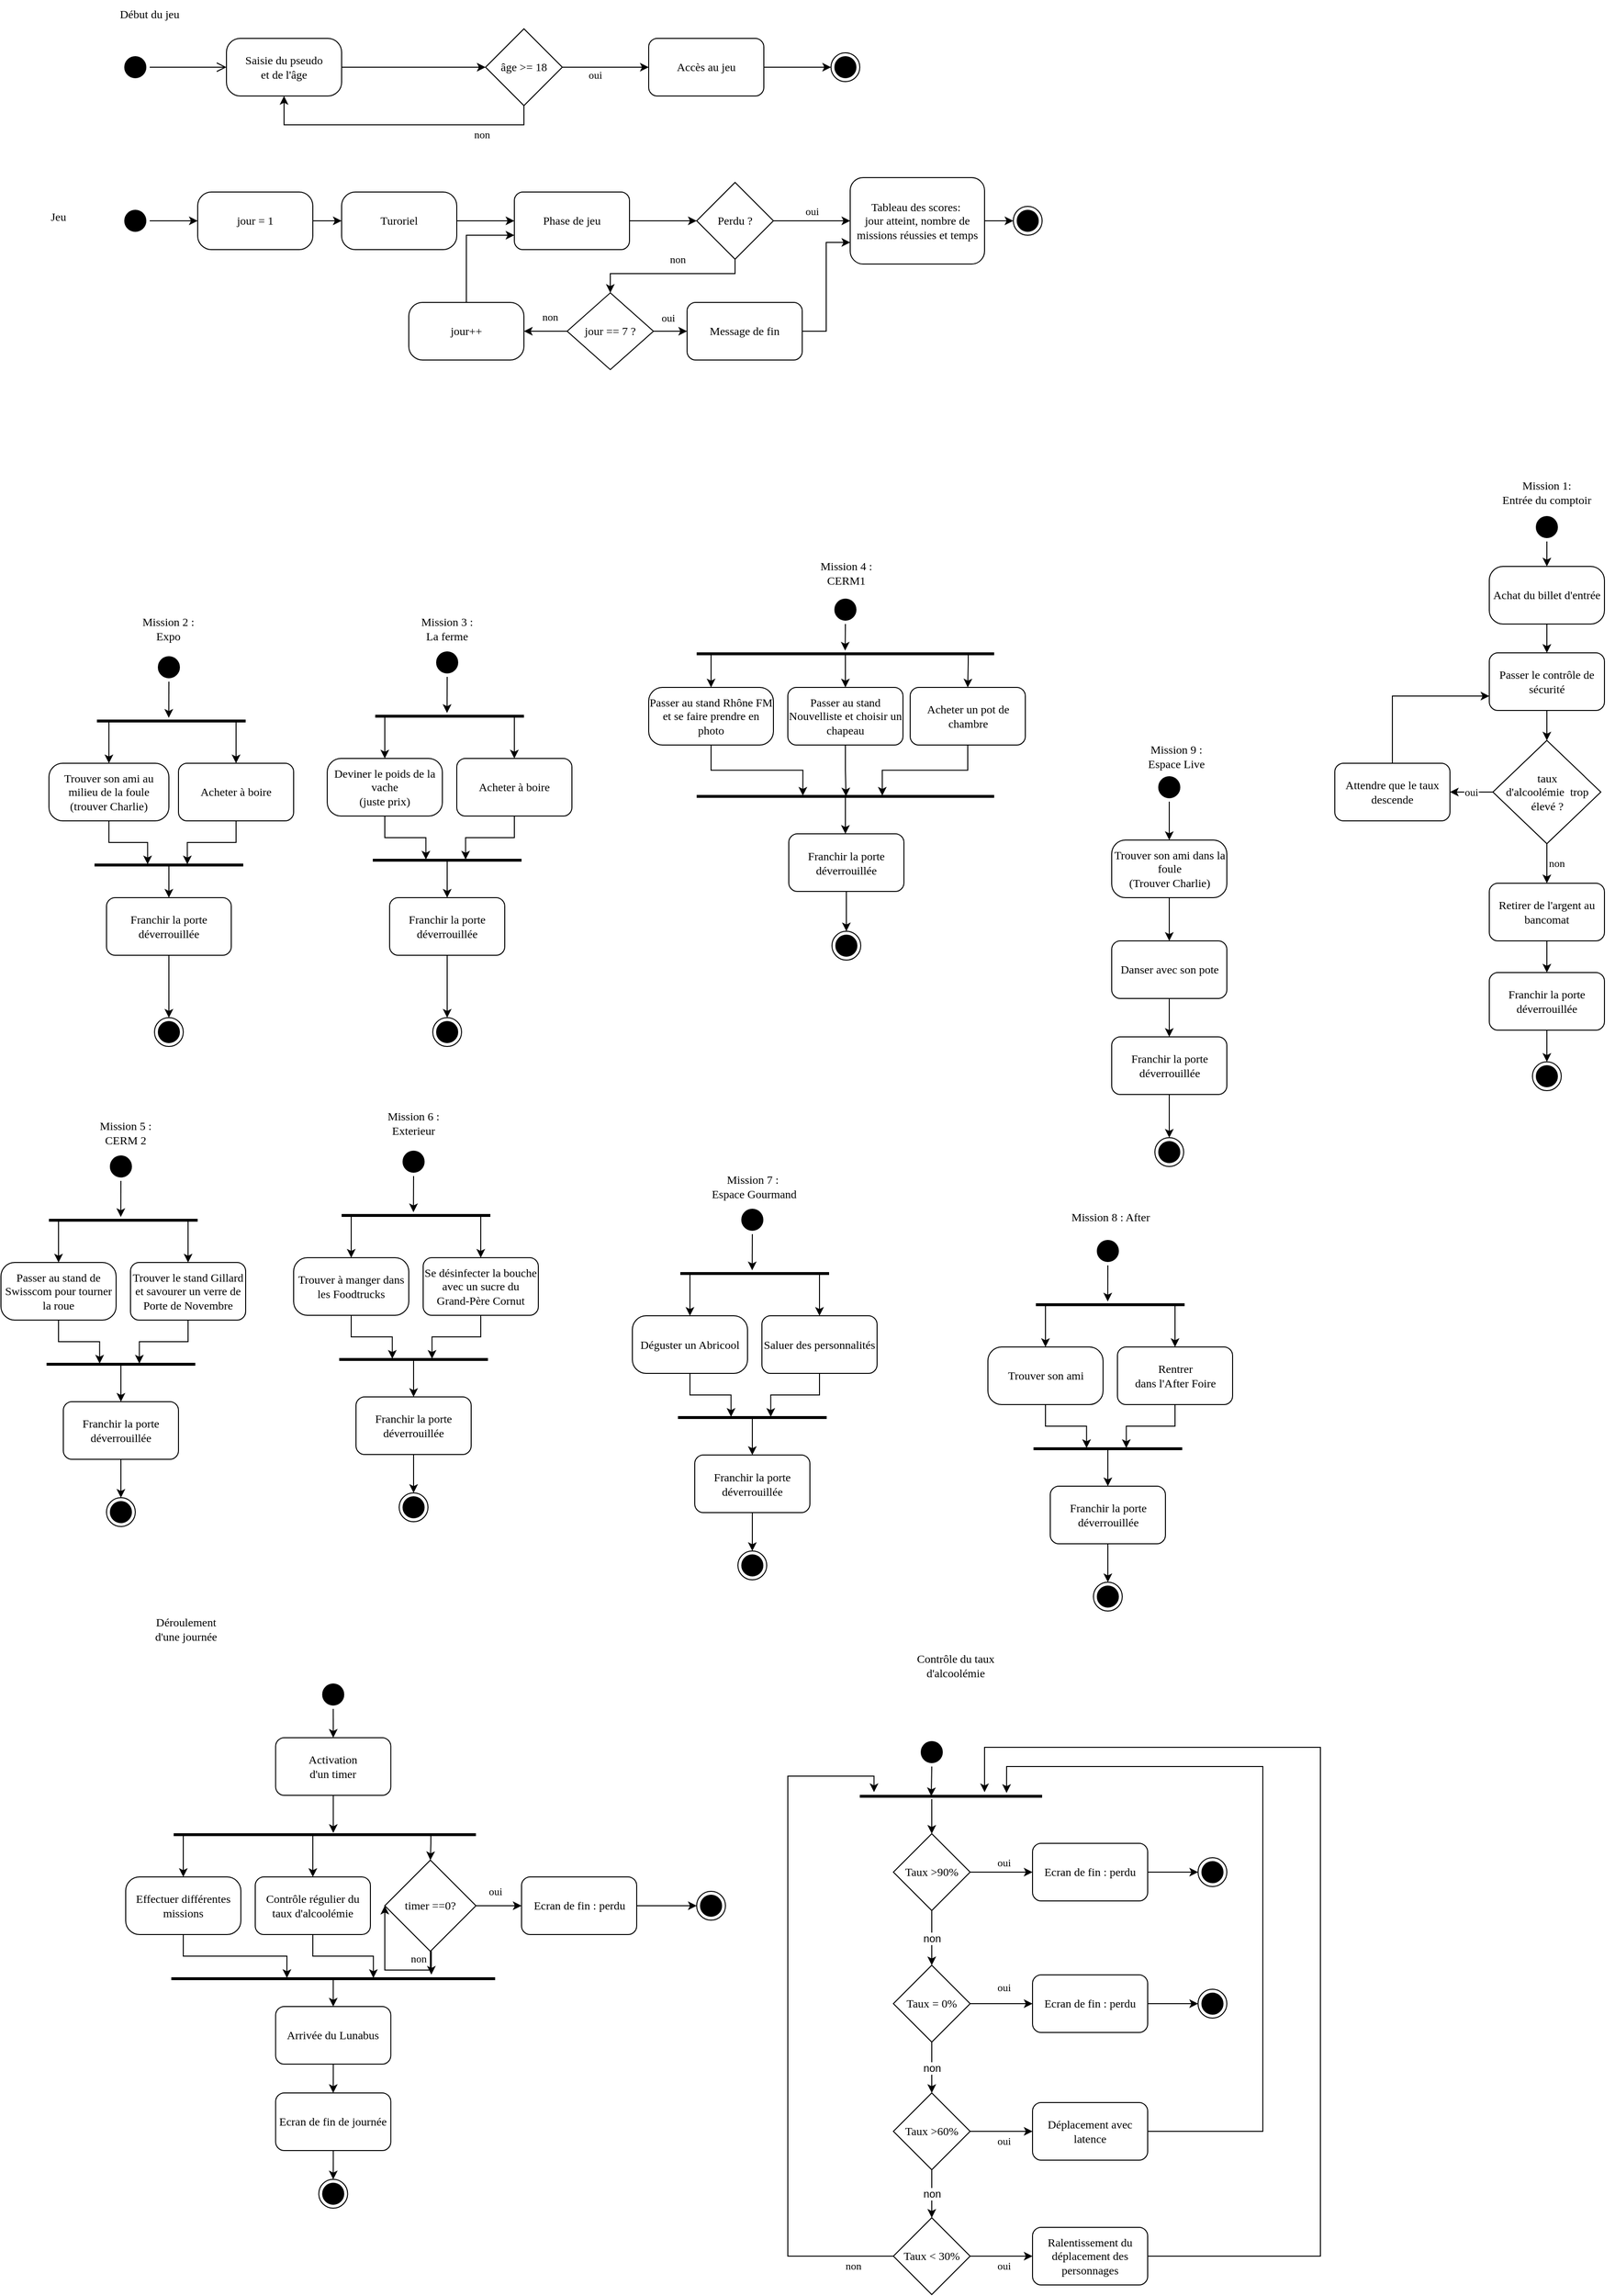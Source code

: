 <mxfile version="17.4.0" type="device"><diagram name="Page-1" id="58cdce13-f638-feb5-8d6f-7d28b1aa9fa0"><mxGraphModel dx="1684" dy="623" grid="0" gridSize="10" guides="1" tooltips="1" connect="1" arrows="1" fold="1" page="0" pageScale="1" pageWidth="1100" pageHeight="850" background="none" math="0" shadow="0"><root><mxCell id="0"/><mxCell id="1" parent="0"/><mxCell id="382b91b5511bd0f7-1" value="" style="ellipse;html=1;shape=startState;rounded=1;shadow=0;comic=0;labelBackgroundColor=none;fontFamily=Verdana;fontSize=12;align=center;direction=south;fillColor=#000000;" parent="1" vertex="1"><mxGeometry x="130" y="135" width="30" height="30" as="geometry"/></mxCell><mxCell id="xGhqmvCJ5K5WO0zM8Awn-2" style="edgeStyle=orthogonalEdgeStyle;rounded=0;orthogonalLoop=1;jettySize=auto;html=1;" parent="1" source="382b91b5511bd0f7-6" target="xGhqmvCJ5K5WO0zM8Awn-1" edge="1"><mxGeometry relative="1" as="geometry"/></mxCell><mxCell id="382b91b5511bd0f7-6" value="&lt;font face=&quot;Verdana&quot;&gt;Saisie du pseudo&lt;br&gt;et de l'âge&lt;/font&gt;" style="rounded=1;whiteSpace=wrap;html=1;arcSize=24;shadow=0;comic=0;labelBackgroundColor=none;fontFamily=Verdana;fontSize=12;align=center;" parent="1" vertex="1"><mxGeometry x="240" y="120" width="120" height="60" as="geometry"/></mxCell><mxCell id="2a3bc250acf0617d-9" style="edgeStyle=orthogonalEdgeStyle;html=1;labelBackgroundColor=none;endArrow=open;endSize=8;fontFamily=Verdana;fontSize=12;align=left;" parent="1" source="382b91b5511bd0f7-1" target="382b91b5511bd0f7-6" edge="1"><mxGeometry relative="1" as="geometry"/></mxCell><mxCell id="xGhqmvCJ5K5WO0zM8Awn-5" style="edgeStyle=orthogonalEdgeStyle;rounded=0;orthogonalLoop=1;jettySize=auto;html=1;exitX=1;exitY=0.5;exitDx=0;exitDy=0;entryX=0;entryY=0.5;entryDx=0;entryDy=0;" parent="1" source="xGhqmvCJ5K5WO0zM8Awn-1" target="xGhqmvCJ5K5WO0zM8Awn-4" edge="1"><mxGeometry relative="1" as="geometry"/></mxCell><mxCell id="xGhqmvCJ5K5WO0zM8Awn-6" value="&lt;font face=&quot;Verdana&quot;&gt;oui&lt;/font&gt;" style="edgeLabel;html=1;align=center;verticalAlign=middle;resizable=0;points=[];" parent="xGhqmvCJ5K5WO0zM8Awn-5" vertex="1" connectable="0"><mxGeometry x="-0.26" y="-6" relative="1" as="geometry"><mxPoint y="2" as="offset"/></mxGeometry></mxCell><mxCell id="xGhqmvCJ5K5WO0zM8Awn-7" style="edgeStyle=orthogonalEdgeStyle;rounded=0;orthogonalLoop=1;jettySize=auto;html=1;entryX=0.5;entryY=1;entryDx=0;entryDy=0;" parent="1" source="xGhqmvCJ5K5WO0zM8Awn-1" target="382b91b5511bd0f7-6" edge="1"><mxGeometry relative="1" as="geometry"><Array as="points"><mxPoint x="550" y="210"/><mxPoint x="300" y="210"/></Array></mxGeometry></mxCell><mxCell id="xGhqmvCJ5K5WO0zM8Awn-8" value="&lt;font face=&quot;Verdana&quot;&gt;non&lt;/font&gt;" style="edgeLabel;html=1;align=center;verticalAlign=middle;resizable=0;points=[];" parent="xGhqmvCJ5K5WO0zM8Awn-7" vertex="1" connectable="0"><mxGeometry x="-0.583" relative="1" as="geometry"><mxPoint x="-2" y="10" as="offset"/></mxGeometry></mxCell><mxCell id="xGhqmvCJ5K5WO0zM8Awn-1" value="&lt;font face=&quot;Verdana&quot;&gt;âge &amp;gt;= 18&lt;/font&gt;" style="rhombus;whiteSpace=wrap;html=1;" parent="1" vertex="1"><mxGeometry x="510" y="110" width="80" height="80" as="geometry"/></mxCell><mxCell id="xGhqmvCJ5K5WO0zM8Awn-11" style="edgeStyle=orthogonalEdgeStyle;rounded=0;orthogonalLoop=1;jettySize=auto;html=1;entryX=0;entryY=0.5;entryDx=0;entryDy=0;" parent="1" source="xGhqmvCJ5K5WO0zM8Awn-4" target="xGhqmvCJ5K5WO0zM8Awn-9" edge="1"><mxGeometry relative="1" as="geometry"/></mxCell><mxCell id="xGhqmvCJ5K5WO0zM8Awn-4" value="&lt;font face=&quot;Verdana&quot;&gt;Accès au jeu&lt;/font&gt;" style="rounded=1;whiteSpace=wrap;html=1;" parent="1" vertex="1"><mxGeometry x="680" y="120" width="120" height="60" as="geometry"/></mxCell><mxCell id="xGhqmvCJ5K5WO0zM8Awn-9" value="" style="ellipse;html=1;shape=endState;fillColor=#000000;strokeColor=#000000;" parent="1" vertex="1"><mxGeometry x="870" y="135" width="30" height="30" as="geometry"/></mxCell><mxCell id="xGhqmvCJ5K5WO0zM8Awn-25" style="edgeStyle=orthogonalEdgeStyle;rounded=0;orthogonalLoop=1;jettySize=auto;html=1;exitX=0.5;exitY=0;exitDx=0;exitDy=0;entryX=0;entryY=0.5;entryDx=0;entryDy=0;" parent="1" source="xGhqmvCJ5K5WO0zM8Awn-12" target="xGhqmvCJ5K5WO0zM8Awn-22" edge="1"><mxGeometry relative="1" as="geometry"/></mxCell><mxCell id="xGhqmvCJ5K5WO0zM8Awn-12" value="" style="ellipse;html=1;shape=startState;rounded=1;shadow=0;comic=0;labelBackgroundColor=none;fontFamily=Verdana;fontSize=12;align=center;direction=south;fillColor=#000000;" parent="1" vertex="1"><mxGeometry x="130" y="295" width="30" height="30" as="geometry"/></mxCell><mxCell id="xGhqmvCJ5K5WO0zM8Awn-27" style="edgeStyle=orthogonalEdgeStyle;rounded=0;orthogonalLoop=1;jettySize=auto;html=1;exitX=1;exitY=0.5;exitDx=0;exitDy=0;" parent="1" source="xGhqmvCJ5K5WO0zM8Awn-13" target="xGhqmvCJ5K5WO0zM8Awn-16" edge="1"><mxGeometry relative="1" as="geometry"/></mxCell><mxCell id="xGhqmvCJ5K5WO0zM8Awn-13" value="Turoriel" style="rounded=1;whiteSpace=wrap;html=1;arcSize=24;shadow=0;comic=0;labelBackgroundColor=none;fontFamily=Verdana;fontSize=12;align=center;" parent="1" vertex="1"><mxGeometry x="360" y="280" width="120" height="60" as="geometry"/></mxCell><mxCell id="xGhqmvCJ5K5WO0zM8Awn-28" style="edgeStyle=orthogonalEdgeStyle;rounded=0;orthogonalLoop=1;jettySize=auto;html=1;exitX=1;exitY=0.5;exitDx=0;exitDy=0;entryX=0;entryY=0.5;entryDx=0;entryDy=0;" parent="1" source="xGhqmvCJ5K5WO0zM8Awn-16" target="xGhqmvCJ5K5WO0zM8Awn-17" edge="1"><mxGeometry relative="1" as="geometry"/></mxCell><mxCell id="xGhqmvCJ5K5WO0zM8Awn-16" value="&lt;font face=&quot;Verdana&quot;&gt;Phase de jeu&lt;/font&gt;" style="rounded=1;whiteSpace=wrap;html=1;" parent="1" vertex="1"><mxGeometry x="540" y="280" width="120" height="60" as="geometry"/></mxCell><mxCell id="xGhqmvCJ5K5WO0zM8Awn-29" value="&lt;font face=&quot;Verdana&quot;&gt;non&lt;/font&gt;" style="edgeStyle=orthogonalEdgeStyle;rounded=0;orthogonalLoop=1;jettySize=auto;html=1;exitX=0.5;exitY=1;exitDx=0;exitDy=0;entryX=0.5;entryY=0;entryDx=0;entryDy=0;" parent="1" source="xGhqmvCJ5K5WO0zM8Awn-17" target="xGhqmvCJ5K5WO0zM8Awn-19" edge="1"><mxGeometry x="-0.091" y="-15" relative="1" as="geometry"><Array as="points"><mxPoint x="770" y="365"/><mxPoint x="640" y="365"/></Array><mxPoint as="offset"/></mxGeometry></mxCell><mxCell id="xGhqmvCJ5K5WO0zM8Awn-37" value="&lt;font face=&quot;Verdana&quot;&gt;oui&lt;/font&gt;" style="edgeStyle=orthogonalEdgeStyle;rounded=0;orthogonalLoop=1;jettySize=auto;html=1;exitX=1;exitY=0.5;exitDx=0;exitDy=0;" parent="1" source="xGhqmvCJ5K5WO0zM8Awn-17" target="xGhqmvCJ5K5WO0zM8Awn-35" edge="1"><mxGeometry y="10" relative="1" as="geometry"><mxPoint as="offset"/></mxGeometry></mxCell><mxCell id="xGhqmvCJ5K5WO0zM8Awn-17" value="&lt;font face=&quot;Verdana&quot;&gt;Perdu ?&lt;/font&gt;" style="rhombus;whiteSpace=wrap;html=1;" parent="1" vertex="1"><mxGeometry x="730" y="270" width="80" height="80" as="geometry"/></mxCell><mxCell id="xGhqmvCJ5K5WO0zM8Awn-30" value="&lt;font face=&quot;Verdana&quot;&gt;non&lt;/font&gt;" style="edgeStyle=orthogonalEdgeStyle;rounded=0;orthogonalLoop=1;jettySize=auto;html=1;exitX=0;exitY=0.5;exitDx=0;exitDy=0;entryX=1;entryY=0.5;entryDx=0;entryDy=0;" parent="1" source="xGhqmvCJ5K5WO0zM8Awn-19" target="xGhqmvCJ5K5WO0zM8Awn-23" edge="1"><mxGeometry x="-0.2" y="-15" relative="1" as="geometry"><mxPoint as="offset"/></mxGeometry></mxCell><mxCell id="xGhqmvCJ5K5WO0zM8Awn-39" style="edgeStyle=orthogonalEdgeStyle;rounded=0;orthogonalLoop=1;jettySize=auto;html=1;exitX=1;exitY=0.5;exitDx=0;exitDy=0;entryX=0;entryY=0.5;entryDx=0;entryDy=0;" parent="1" source="xGhqmvCJ5K5WO0zM8Awn-19" target="xGhqmvCJ5K5WO0zM8Awn-40" edge="1"><mxGeometry relative="1" as="geometry"/></mxCell><mxCell id="xGhqmvCJ5K5WO0zM8Awn-19" value="&lt;font style=&quot;font-size: 12px&quot; face=&quot;Verdana&quot;&gt;jour == 7 ?&lt;/font&gt;" style="rhombus;whiteSpace=wrap;html=1;" parent="1" vertex="1"><mxGeometry x="595" y="385" width="90" height="80" as="geometry"/></mxCell><mxCell id="xGhqmvCJ5K5WO0zM8Awn-26" style="edgeStyle=orthogonalEdgeStyle;rounded=0;orthogonalLoop=1;jettySize=auto;html=1;exitX=1;exitY=0.5;exitDx=0;exitDy=0;" parent="1" source="xGhqmvCJ5K5WO0zM8Awn-22" target="xGhqmvCJ5K5WO0zM8Awn-13" edge="1"><mxGeometry relative="1" as="geometry"/></mxCell><mxCell id="xGhqmvCJ5K5WO0zM8Awn-22" value="jour = 1" style="rounded=1;whiteSpace=wrap;html=1;arcSize=24;shadow=0;comic=0;labelBackgroundColor=none;fontFamily=Verdana;fontSize=12;align=center;" parent="1" vertex="1"><mxGeometry x="210" y="280" width="120" height="60" as="geometry"/></mxCell><mxCell id="xGhqmvCJ5K5WO0zM8Awn-31" style="edgeStyle=orthogonalEdgeStyle;rounded=0;orthogonalLoop=1;jettySize=auto;html=1;exitX=0.5;exitY=0;exitDx=0;exitDy=0;entryX=0;entryY=0.75;entryDx=0;entryDy=0;" parent="1" source="xGhqmvCJ5K5WO0zM8Awn-23" target="xGhqmvCJ5K5WO0zM8Awn-16" edge="1"><mxGeometry relative="1" as="geometry"><Array as="points"><mxPoint x="490" y="325"/></Array></mxGeometry></mxCell><mxCell id="xGhqmvCJ5K5WO0zM8Awn-23" value="jour++" style="rounded=1;whiteSpace=wrap;html=1;arcSize=24;shadow=0;comic=0;labelBackgroundColor=none;fontFamily=Verdana;fontSize=12;align=center;" parent="1" vertex="1"><mxGeometry x="430" y="395" width="120" height="60" as="geometry"/></mxCell><mxCell id="xGhqmvCJ5K5WO0zM8Awn-38" style="edgeStyle=orthogonalEdgeStyle;rounded=0;orthogonalLoop=1;jettySize=auto;html=1;exitX=1;exitY=0.5;exitDx=0;exitDy=0;entryX=0;entryY=0.5;entryDx=0;entryDy=0;" parent="1" source="xGhqmvCJ5K5WO0zM8Awn-35" target="xGhqmvCJ5K5WO0zM8Awn-36" edge="1"><mxGeometry relative="1" as="geometry"/></mxCell><mxCell id="xGhqmvCJ5K5WO0zM8Awn-35" value="&lt;font face=&quot;Verdana&quot;&gt;Tableau des scores:&amp;nbsp;&lt;br&gt;jour atteint, nombre de missions réussies et temps&lt;/font&gt;" style="rounded=1;whiteSpace=wrap;html=1;" parent="1" vertex="1"><mxGeometry x="890" y="265" width="140" height="90" as="geometry"/></mxCell><mxCell id="xGhqmvCJ5K5WO0zM8Awn-36" value="" style="ellipse;html=1;shape=endState;fillColor=#000000;strokeColor=#000000;" parent="1" vertex="1"><mxGeometry x="1060" y="295" width="30" height="30" as="geometry"/></mxCell><mxCell id="xGhqmvCJ5K5WO0zM8Awn-41" style="edgeStyle=orthogonalEdgeStyle;rounded=0;orthogonalLoop=1;jettySize=auto;html=1;exitX=1;exitY=0.5;exitDx=0;exitDy=0;entryX=0;entryY=0.75;entryDx=0;entryDy=0;" parent="1" source="xGhqmvCJ5K5WO0zM8Awn-40" target="xGhqmvCJ5K5WO0zM8Awn-35" edge="1"><mxGeometry relative="1" as="geometry"/></mxCell><mxCell id="xGhqmvCJ5K5WO0zM8Awn-40" value="&lt;font face=&quot;Verdana&quot;&gt;Message de fin&lt;/font&gt;" style="rounded=1;whiteSpace=wrap;html=1;" parent="1" vertex="1"><mxGeometry x="720" y="395" width="120" height="60" as="geometry"/></mxCell><mxCell id="xGhqmvCJ5K5WO0zM8Awn-44" style="edgeStyle=orthogonalEdgeStyle;rounded=0;orthogonalLoop=1;jettySize=auto;html=1;entryX=0.5;entryY=0;entryDx=0;entryDy=0;" parent="1" source="xGhqmvCJ5K5WO0zM8Awn-42" target="xGhqmvCJ5K5WO0zM8Awn-43" edge="1"><mxGeometry relative="1" as="geometry"/></mxCell><mxCell id="xGhqmvCJ5K5WO0zM8Awn-42" value="" style="ellipse;html=1;shape=startState;rounded=1;shadow=0;comic=0;labelBackgroundColor=none;fontFamily=Verdana;fontSize=12;align=center;direction=south;fillColor=#000000;" parent="1" vertex="1"><mxGeometry x="1601" y="614" width="30" height="30" as="geometry"/></mxCell><mxCell id="xGhqmvCJ5K5WO0zM8Awn-53" style="edgeStyle=orthogonalEdgeStyle;rounded=0;orthogonalLoop=1;jettySize=auto;html=1;exitX=0.5;exitY=1;exitDx=0;exitDy=0;" parent="1" source="xGhqmvCJ5K5WO0zM8Awn-43" target="xGhqmvCJ5K5WO0zM8Awn-52" edge="1"><mxGeometry relative="1" as="geometry"/></mxCell><mxCell id="xGhqmvCJ5K5WO0zM8Awn-43" value="Achat du billet d'entrée" style="rounded=1;whiteSpace=wrap;html=1;arcSize=24;shadow=0;comic=0;labelBackgroundColor=none;fontFamily=Verdana;fontSize=12;align=center;" parent="1" vertex="1"><mxGeometry x="1556" y="670" width="120" height="60" as="geometry"/></mxCell><mxCell id="xGhqmvCJ5K5WO0zM8Awn-46" value="&lt;font face=&quot;Verdana&quot;&gt;Mission 1: &lt;br&gt;Entrée du comptoir&lt;br&gt;&lt;/font&gt;" style="text;html=1;strokeColor=none;fillColor=none;align=center;verticalAlign=middle;whiteSpace=wrap;rounded=0;" parent="1" vertex="1"><mxGeometry x="1546" y="578" width="140" height="30" as="geometry"/></mxCell><mxCell id="xGhqmvCJ5K5WO0zM8Awn-47" value="&lt;font face=&quot;Verdana&quot;&gt;Jeu&lt;/font&gt;" style="text;html=1;strokeColor=none;fillColor=none;align=center;verticalAlign=middle;whiteSpace=wrap;rounded=0;" parent="1" vertex="1"><mxGeometry x="35" y="291" width="60" height="30" as="geometry"/></mxCell><mxCell id="xGhqmvCJ5K5WO0zM8Awn-48" value="&lt;font face=&quot;Verdana&quot;&gt;Début du jeu&lt;/font&gt;" style="text;html=1;strokeColor=none;fillColor=none;align=center;verticalAlign=middle;whiteSpace=wrap;rounded=0;" parent="1" vertex="1"><mxGeometry x="115" y="80" width="90" height="30" as="geometry"/></mxCell><mxCell id="xGhqmvCJ5K5WO0zM8Awn-61" style="edgeStyle=orthogonalEdgeStyle;rounded=0;orthogonalLoop=1;jettySize=auto;html=1;exitX=0.5;exitY=1;exitDx=0;exitDy=0;entryX=0.5;entryY=0;entryDx=0;entryDy=0;" parent="1" source="xGhqmvCJ5K5WO0zM8Awn-52" target="xGhqmvCJ5K5WO0zM8Awn-55" edge="1"><mxGeometry relative="1" as="geometry"/></mxCell><mxCell id="xGhqmvCJ5K5WO0zM8Awn-52" value="&lt;font face=&quot;Verdana&quot;&gt;Passer le contrôle de sécurité&lt;/font&gt;" style="rounded=1;whiteSpace=wrap;html=1;" parent="1" vertex="1"><mxGeometry x="1556" y="760" width="120" height="60" as="geometry"/></mxCell><mxCell id="xGhqmvCJ5K5WO0zM8Awn-65" style="edgeStyle=orthogonalEdgeStyle;rounded=0;orthogonalLoop=1;jettySize=auto;html=1;entryX=0.5;entryY=0;entryDx=0;entryDy=0;" parent="1" source="xGhqmvCJ5K5WO0zM8Awn-54" target="xGhqmvCJ5K5WO0zM8Awn-62" edge="1"><mxGeometry relative="1" as="geometry"/></mxCell><mxCell id="xGhqmvCJ5K5WO0zM8Awn-54" value="&lt;font face=&quot;Verdana&quot;&gt;Retirer de l'argent au bancomat&lt;/font&gt;" style="rounded=1;whiteSpace=wrap;html=1;" parent="1" vertex="1"><mxGeometry x="1556" y="1000" width="120" height="60" as="geometry"/></mxCell><mxCell id="xGhqmvCJ5K5WO0zM8Awn-58" value="&lt;font face=&quot;Verdana&quot;&gt;oui&lt;/font&gt;" style="edgeStyle=orthogonalEdgeStyle;rounded=0;orthogonalLoop=1;jettySize=auto;html=1;entryX=1;entryY=0.5;entryDx=0;entryDy=0;exitX=0;exitY=0.5;exitDx=0;exitDy=0;" parent="1" source="xGhqmvCJ5K5WO0zM8Awn-55" target="xGhqmvCJ5K5WO0zM8Awn-57" edge="1"><mxGeometry relative="1" as="geometry"/></mxCell><mxCell id="xGhqmvCJ5K5WO0zM8Awn-60" value="&lt;font face=&quot;Verdana&quot;&gt;non&lt;/font&gt;" style="edgeStyle=orthogonalEdgeStyle;rounded=0;orthogonalLoop=1;jettySize=auto;html=1;exitX=0.5;exitY=1;exitDx=0;exitDy=0;entryX=0.5;entryY=0;entryDx=0;entryDy=0;" parent="1" source="xGhqmvCJ5K5WO0zM8Awn-55" target="xGhqmvCJ5K5WO0zM8Awn-54" edge="1"><mxGeometry y="10" relative="1" as="geometry"><mxPoint as="offset"/></mxGeometry></mxCell><mxCell id="xGhqmvCJ5K5WO0zM8Awn-55" value="&lt;font face=&quot;Verdana&quot;&gt;taux &lt;br&gt;d'alcoolémie&amp;nbsp; trop élevé ?&lt;br&gt;&lt;/font&gt;" style="rhombus;whiteSpace=wrap;html=1;" parent="1" vertex="1"><mxGeometry x="1559.75" y="851.25" width="112.5" height="107.5" as="geometry"/></mxCell><mxCell id="xGhqmvCJ5K5WO0zM8Awn-59" style="edgeStyle=orthogonalEdgeStyle;rounded=0;orthogonalLoop=1;jettySize=auto;html=1;entryX=0;entryY=0.75;entryDx=0;entryDy=0;exitX=0.5;exitY=0;exitDx=0;exitDy=0;" parent="1" source="xGhqmvCJ5K5WO0zM8Awn-57" target="xGhqmvCJ5K5WO0zM8Awn-52" edge="1"><mxGeometry relative="1" as="geometry"/></mxCell><mxCell id="xGhqmvCJ5K5WO0zM8Awn-57" value="&lt;font face=&quot;Verdana&quot;&gt;Attendre que le taux descende&lt;/font&gt;" style="rounded=1;whiteSpace=wrap;html=1;" parent="1" vertex="1"><mxGeometry x="1395" y="875" width="120" height="60" as="geometry"/></mxCell><mxCell id="xGhqmvCJ5K5WO0zM8Awn-66" style="edgeStyle=orthogonalEdgeStyle;rounded=0;orthogonalLoop=1;jettySize=auto;html=1;entryX=0.5;entryY=0;entryDx=0;entryDy=0;" parent="1" source="xGhqmvCJ5K5WO0zM8Awn-62" target="xGhqmvCJ5K5WO0zM8Awn-63" edge="1"><mxGeometry relative="1" as="geometry"/></mxCell><mxCell id="xGhqmvCJ5K5WO0zM8Awn-62" value="&lt;div&gt;&lt;font face=&quot;Verdana&quot;&gt;Franchir la porte déverrouillée&lt;/font&gt;&lt;/div&gt;" style="rounded=1;whiteSpace=wrap;html=1;" parent="1" vertex="1"><mxGeometry x="1556" y="1093" width="120" height="60" as="geometry"/></mxCell><mxCell id="xGhqmvCJ5K5WO0zM8Awn-63" value="" style="ellipse;html=1;shape=endState;fillColor=#000000;strokeColor=#000000;" parent="1" vertex="1"><mxGeometry x="1601" y="1186" width="30" height="30" as="geometry"/></mxCell><mxCell id="xGhqmvCJ5K5WO0zM8Awn-146" style="edgeStyle=orthogonalEdgeStyle;rounded=0;orthogonalLoop=1;jettySize=auto;html=1;exitX=1;exitY=0.5;exitDx=0;exitDy=0;entryX=0.483;entryY=-1.192;entryDx=0;entryDy=0;entryPerimeter=0;" parent="1" source="xGhqmvCJ5K5WO0zM8Awn-67" target="xGhqmvCJ5K5WO0zM8Awn-145" edge="1"><mxGeometry relative="1" as="geometry"/></mxCell><mxCell id="xGhqmvCJ5K5WO0zM8Awn-67" value="" style="ellipse;html=1;shape=startState;rounded=1;shadow=0;comic=0;labelBackgroundColor=none;fontFamily=Verdana;fontSize=12;align=center;direction=south;fillColor=#000000;" parent="1" vertex="1"><mxGeometry x="165" y="760" width="30" height="30" as="geometry"/></mxCell><mxCell id="xGhqmvCJ5K5WO0zM8Awn-154" style="edgeStyle=orthogonalEdgeStyle;rounded=0;orthogonalLoop=1;jettySize=auto;html=1;exitX=0.5;exitY=1;exitDx=0;exitDy=0;entryX=0.357;entryY=0.105;entryDx=0;entryDy=0;entryPerimeter=0;" parent="1" source="xGhqmvCJ5K5WO0zM8Awn-68" target="xGhqmvCJ5K5WO0zM8Awn-150" edge="1"><mxGeometry relative="1" as="geometry"/></mxCell><mxCell id="xGhqmvCJ5K5WO0zM8Awn-68" value="Trouver son ami au milieu de la foule&lt;br&gt;(trouver Charlie)" style="rounded=1;whiteSpace=wrap;html=1;arcSize=24;shadow=0;comic=0;labelBackgroundColor=none;fontFamily=Verdana;fontSize=12;align=center;" parent="1" vertex="1"><mxGeometry x="55" y="875" width="125" height="60" as="geometry"/></mxCell><mxCell id="xGhqmvCJ5K5WO0zM8Awn-69" value="&lt;font style=&quot;font-size: 12px&quot; face=&quot;Verdana&quot;&gt;Mission 2 : Expo&lt;/font&gt;" style="text;html=1;strokeColor=none;fillColor=none;align=center;verticalAlign=middle;whiteSpace=wrap;rounded=0;" parent="1" vertex="1"><mxGeometry x="137.5" y="720" width="82.5" height="30" as="geometry"/></mxCell><mxCell id="xGhqmvCJ5K5WO0zM8Awn-70" value="" style="ellipse;html=1;shape=endState;fillColor=#000000;strokeColor=#000000;" parent="1" vertex="1"><mxGeometry x="165" y="1140" width="30" height="30" as="geometry"/></mxCell><mxCell id="xGhqmvCJ5K5WO0zM8Awn-153" style="edgeStyle=orthogonalEdgeStyle;rounded=0;orthogonalLoop=1;jettySize=auto;html=1;entryX=0.624;entryY=0.105;entryDx=0;entryDy=0;entryPerimeter=0;" parent="1" source="xGhqmvCJ5K5WO0zM8Awn-71" target="xGhqmvCJ5K5WO0zM8Awn-150" edge="1"><mxGeometry relative="1" as="geometry"/></mxCell><mxCell id="xGhqmvCJ5K5WO0zM8Awn-71" value="&lt;font face=&quot;Verdana&quot;&gt;Acheter à boire&lt;/font&gt;" style="rounded=1;whiteSpace=wrap;html=1;" parent="1" vertex="1"><mxGeometry x="190" y="875" width="120" height="60" as="geometry"/></mxCell><mxCell id="xGhqmvCJ5K5WO0zM8Awn-199" style="edgeStyle=orthogonalEdgeStyle;rounded=0;orthogonalLoop=1;jettySize=auto;html=1;entryX=0.5;entryY=0;entryDx=0;entryDy=0;" parent="1" source="xGhqmvCJ5K5WO0zM8Awn-83" target="xGhqmvCJ5K5WO0zM8Awn-70" edge="1"><mxGeometry relative="1" as="geometry"/></mxCell><mxCell id="xGhqmvCJ5K5WO0zM8Awn-83" value="&lt;font face=&quot;Verdana&quot;&gt;Franchir la porte déverrouillée&lt;/font&gt;" style="rounded=1;whiteSpace=wrap;html=1;" parent="1" vertex="1"><mxGeometry x="115" y="1015" width="130" height="60" as="geometry"/></mxCell><mxCell id="xGhqmvCJ5K5WO0zM8Awn-93" value="&lt;font face=&quot;Verdana&quot;&gt;Mission 4 : CERM1&lt;/font&gt;" style="text;html=1;strokeColor=none;fillColor=none;align=center;verticalAlign=middle;whiteSpace=wrap;rounded=0;" parent="1" vertex="1"><mxGeometry x="841" y="662" width="90" height="30" as="geometry"/></mxCell><mxCell id="xGhqmvCJ5K5WO0zM8Awn-185" style="edgeStyle=orthogonalEdgeStyle;rounded=0;orthogonalLoop=1;jettySize=auto;html=1;entryX=0.502;entryY=0.461;entryDx=0;entryDy=0;entryPerimeter=0;" parent="1" source="xGhqmvCJ5K5WO0zM8Awn-97" target="xGhqmvCJ5K5WO0zM8Awn-180" edge="1"><mxGeometry relative="1" as="geometry"/></mxCell><mxCell id="xGhqmvCJ5K5WO0zM8Awn-97" value="&lt;font face=&quot;Verdana&quot;&gt;Passer au stand Nouvelliste et choisir un chapeau&lt;/font&gt;" style="rounded=1;whiteSpace=wrap;html=1;" parent="1" vertex="1"><mxGeometry x="825" y="796" width="120" height="60" as="geometry"/></mxCell><mxCell id="xGhqmvCJ5K5WO0zM8Awn-108" value="&lt;font face=&quot;Verdana&quot;&gt;Mission 5 : CERM 2&lt;/font&gt;" style="text;html=1;strokeColor=none;fillColor=none;align=center;verticalAlign=middle;whiteSpace=wrap;rounded=0;" parent="1" vertex="1"><mxGeometry x="90" y="1245" width="90" height="30" as="geometry"/></mxCell><mxCell id="xGhqmvCJ5K5WO0zM8Awn-118" value="&lt;font face=&quot;Verdana&quot;&gt;Mission 6 : Exterieur&lt;/font&gt;" style="text;html=1;strokeColor=none;fillColor=none;align=center;verticalAlign=middle;whiteSpace=wrap;rounded=0;" parent="1" vertex="1"><mxGeometry x="390" y="1235" width="90" height="30" as="geometry"/></mxCell><mxCell id="xGhqmvCJ5K5WO0zM8Awn-124" style="edgeStyle=orthogonalEdgeStyle;rounded=0;orthogonalLoop=1;jettySize=auto;html=1;exitX=1;exitY=0.5;exitDx=0;exitDy=0;" parent="1" source="xGhqmvCJ5K5WO0zM8Awn-125" target="xGhqmvCJ5K5WO0zM8Awn-127" edge="1"><mxGeometry relative="1" as="geometry"/></mxCell><mxCell id="xGhqmvCJ5K5WO0zM8Awn-125" value="" style="ellipse;html=1;shape=startState;rounded=1;shadow=0;comic=0;labelBackgroundColor=none;fontFamily=Verdana;fontSize=12;align=center;direction=south;fillColor=#000000;" parent="1" vertex="1"><mxGeometry x="1207.5" y="885" width="30" height="30" as="geometry"/></mxCell><mxCell id="xGhqmvCJ5K5WO0zM8Awn-126" style="edgeStyle=orthogonalEdgeStyle;rounded=0;orthogonalLoop=1;jettySize=auto;html=1;exitX=0.5;exitY=1;exitDx=0;exitDy=0;entryX=0.5;entryY=0;entryDx=0;entryDy=0;" parent="1" source="xGhqmvCJ5K5WO0zM8Awn-127" target="xGhqmvCJ5K5WO0zM8Awn-132" edge="1"><mxGeometry relative="1" as="geometry"/></mxCell><mxCell id="xGhqmvCJ5K5WO0zM8Awn-127" value="Trouver son ami dans la foule&lt;br&gt;(Trouver Charlie)" style="rounded=1;whiteSpace=wrap;html=1;arcSize=24;shadow=0;comic=0;labelBackgroundColor=none;fontFamily=Verdana;fontSize=12;align=center;" parent="1" vertex="1"><mxGeometry x="1162.5" y="955" width="120" height="60" as="geometry"/></mxCell><mxCell id="xGhqmvCJ5K5WO0zM8Awn-128" value="&lt;font face=&quot;Verdana&quot;&gt;Mission 9 : &lt;br&gt;Espace Live&lt;/font&gt;" style="text;html=1;strokeColor=none;fillColor=none;align=center;verticalAlign=middle;whiteSpace=wrap;rounded=0;" parent="1" vertex="1"><mxGeometry x="1171" y="853" width="117.5" height="30" as="geometry"/></mxCell><mxCell id="xGhqmvCJ5K5WO0zM8Awn-129" value="" style="ellipse;html=1;shape=endState;fillColor=#000000;strokeColor=#000000;" parent="1" vertex="1"><mxGeometry x="1207.5" y="1265" width="30" height="30" as="geometry"/></mxCell><mxCell id="xGhqmvCJ5K5WO0zM8Awn-130" style="edgeStyle=orthogonalEdgeStyle;rounded=0;orthogonalLoop=1;jettySize=auto;html=1;exitX=0.5;exitY=1;exitDx=0;exitDy=0;entryX=0.5;entryY=0;entryDx=0;entryDy=0;startArrow=none;" parent="1" source="xGhqmvCJ5K5WO0zM8Awn-133" target="xGhqmvCJ5K5WO0zM8Awn-129" edge="1"><mxGeometry relative="1" as="geometry"/></mxCell><mxCell id="xGhqmvCJ5K5WO0zM8Awn-131" style="edgeStyle=orthogonalEdgeStyle;rounded=0;orthogonalLoop=1;jettySize=auto;html=1;exitX=0.5;exitY=1;exitDx=0;exitDy=0;entryX=0.5;entryY=0;entryDx=0;entryDy=0;" parent="1" source="xGhqmvCJ5K5WO0zM8Awn-132" target="xGhqmvCJ5K5WO0zM8Awn-133" edge="1"><mxGeometry relative="1" as="geometry"/></mxCell><mxCell id="xGhqmvCJ5K5WO0zM8Awn-132" value="&lt;font face=&quot;Verdana&quot;&gt;Danser avec son pote&lt;/font&gt;" style="rounded=1;whiteSpace=wrap;html=1;" parent="1" vertex="1"><mxGeometry x="1162.5" y="1060" width="120" height="60" as="geometry"/></mxCell><mxCell id="xGhqmvCJ5K5WO0zM8Awn-133" value="&lt;font face=&quot;Verdana&quot;&gt;Franchir la porte déverrouillée&lt;/font&gt;" style="rounded=1;whiteSpace=wrap;html=1;" parent="1" vertex="1"><mxGeometry x="1162.5" y="1160" width="120" height="60" as="geometry"/></mxCell><mxCell id="xGhqmvCJ5K5WO0zM8Awn-138" value="&lt;font face=&quot;Verdana&quot;&gt;Mission 7 :&lt;br&gt;&amp;nbsp;Espace Gourmand&lt;/font&gt;" style="text;html=1;strokeColor=none;fillColor=none;align=center;verticalAlign=middle;whiteSpace=wrap;rounded=0;" parent="1" vertex="1"><mxGeometry x="729.88" y="1300.5" width="117.12" height="30" as="geometry"/></mxCell><mxCell id="xGhqmvCJ5K5WO0zM8Awn-147" style="edgeStyle=orthogonalEdgeStyle;rounded=0;orthogonalLoop=1;jettySize=auto;html=1;entryX=0.5;entryY=0;entryDx=0;entryDy=0;" parent="1" source="xGhqmvCJ5K5WO0zM8Awn-145" target="xGhqmvCJ5K5WO0zM8Awn-71" edge="1"><mxGeometry relative="1" as="geometry"><Array as="points"><mxPoint x="250" y="870"/><mxPoint x="250" y="870"/></Array></mxGeometry></mxCell><mxCell id="xGhqmvCJ5K5WO0zM8Awn-148" style="edgeStyle=orthogonalEdgeStyle;rounded=0;orthogonalLoop=1;jettySize=auto;html=1;entryX=0.5;entryY=0;entryDx=0;entryDy=0;" parent="1" source="xGhqmvCJ5K5WO0zM8Awn-145" target="xGhqmvCJ5K5WO0zM8Awn-68" edge="1"><mxGeometry relative="1" as="geometry"><Array as="points"><mxPoint x="118" y="870"/></Array></mxGeometry></mxCell><mxCell id="xGhqmvCJ5K5WO0zM8Awn-145" value="" style="line;strokeWidth=3;fillColor=none;align=left;verticalAlign=middle;spacingTop=-1;spacingLeft=3;spacingRight=3;rotatable=0;labelPosition=right;points=[];portConstraint=eastwest;" parent="1" vertex="1"><mxGeometry x="105" y="830" width="155" height="2" as="geometry"/></mxCell><mxCell id="xGhqmvCJ5K5WO0zM8Awn-152" style="edgeStyle=orthogonalEdgeStyle;rounded=0;orthogonalLoop=1;jettySize=auto;html=1;entryX=0.5;entryY=0;entryDx=0;entryDy=0;" parent="1" source="xGhqmvCJ5K5WO0zM8Awn-150" target="xGhqmvCJ5K5WO0zM8Awn-83" edge="1"><mxGeometry relative="1" as="geometry"><Array as="points"><mxPoint x="180" y="980"/><mxPoint x="180" y="980"/></Array></mxGeometry></mxCell><mxCell id="xGhqmvCJ5K5WO0zM8Awn-150" value="" style="line;strokeWidth=3;fillColor=none;align=left;verticalAlign=middle;spacingTop=-1;spacingLeft=3;spacingRight=3;rotatable=0;labelPosition=right;points=[];portConstraint=eastwest;" parent="1" vertex="1"><mxGeometry x="102.5" y="980" width="155" height="2" as="geometry"/></mxCell><mxCell id="xGhqmvCJ5K5WO0zM8Awn-155" style="edgeStyle=orthogonalEdgeStyle;rounded=0;orthogonalLoop=1;jettySize=auto;html=1;exitX=1;exitY=0.5;exitDx=0;exitDy=0;entryX=0.483;entryY=-1.192;entryDx=0;entryDy=0;entryPerimeter=0;" parent="1" source="xGhqmvCJ5K5WO0zM8Awn-156" target="xGhqmvCJ5K5WO0zM8Awn-165" edge="1"><mxGeometry relative="1" as="geometry"/></mxCell><mxCell id="xGhqmvCJ5K5WO0zM8Awn-156" value="" style="ellipse;html=1;shape=startState;rounded=1;shadow=0;comic=0;labelBackgroundColor=none;fontFamily=Verdana;fontSize=12;align=center;direction=south;fillColor=#000000;" parent="1" vertex="1"><mxGeometry x="455" y="755" width="30" height="30" as="geometry"/></mxCell><mxCell id="xGhqmvCJ5K5WO0zM8Awn-157" style="edgeStyle=orthogonalEdgeStyle;rounded=0;orthogonalLoop=1;jettySize=auto;html=1;exitX=0.5;exitY=1;exitDx=0;exitDy=0;entryX=0.357;entryY=0.105;entryDx=0;entryDy=0;entryPerimeter=0;" parent="1" source="xGhqmvCJ5K5WO0zM8Awn-158" target="xGhqmvCJ5K5WO0zM8Awn-167" edge="1"><mxGeometry relative="1" as="geometry"/></mxCell><mxCell id="xGhqmvCJ5K5WO0zM8Awn-158" value="&lt;span&gt;Deviner le poids de la vache&lt;/span&gt;&lt;br&gt;&lt;span&gt;(juste prix)&lt;/span&gt;" style="rounded=1;whiteSpace=wrap;html=1;arcSize=24;shadow=0;comic=0;labelBackgroundColor=none;fontFamily=Verdana;fontSize=12;align=center;" parent="1" vertex="1"><mxGeometry x="345" y="870" width="120" height="60" as="geometry"/></mxCell><mxCell id="xGhqmvCJ5K5WO0zM8Awn-160" style="edgeStyle=orthogonalEdgeStyle;rounded=0;orthogonalLoop=1;jettySize=auto;html=1;entryX=0.624;entryY=0.105;entryDx=0;entryDy=0;entryPerimeter=0;" parent="1" source="xGhqmvCJ5K5WO0zM8Awn-161" target="xGhqmvCJ5K5WO0zM8Awn-167" edge="1"><mxGeometry relative="1" as="geometry"/></mxCell><mxCell id="xGhqmvCJ5K5WO0zM8Awn-161" value="&lt;font face=&quot;Verdana&quot;&gt;Acheter à boire&lt;/font&gt;" style="rounded=1;whiteSpace=wrap;html=1;" parent="1" vertex="1"><mxGeometry x="480" y="870" width="120" height="60" as="geometry"/></mxCell><mxCell id="xGhqmvCJ5K5WO0zM8Awn-203" style="edgeStyle=orthogonalEdgeStyle;rounded=0;orthogonalLoop=1;jettySize=auto;html=1;exitX=0.5;exitY=1;exitDx=0;exitDy=0;entryX=0.5;entryY=0;entryDx=0;entryDy=0;" parent="1" source="xGhqmvCJ5K5WO0zM8Awn-162" target="xGhqmvCJ5K5WO0zM8Awn-201" edge="1"><mxGeometry relative="1" as="geometry"/></mxCell><mxCell id="xGhqmvCJ5K5WO0zM8Awn-162" value="&lt;font face=&quot;Verdana&quot;&gt;Franchir la porte déverrouillée&lt;/font&gt;" style="rounded=1;whiteSpace=wrap;html=1;" parent="1" vertex="1"><mxGeometry x="410" y="1015" width="120" height="60" as="geometry"/></mxCell><mxCell id="xGhqmvCJ5K5WO0zM8Awn-163" style="edgeStyle=orthogonalEdgeStyle;rounded=0;orthogonalLoop=1;jettySize=auto;html=1;entryX=0.5;entryY=0;entryDx=0;entryDy=0;" parent="1" source="xGhqmvCJ5K5WO0zM8Awn-165" target="xGhqmvCJ5K5WO0zM8Awn-161" edge="1"><mxGeometry relative="1" as="geometry"><Array as="points"><mxPoint x="540" y="865"/><mxPoint x="540" y="865"/></Array></mxGeometry></mxCell><mxCell id="xGhqmvCJ5K5WO0zM8Awn-164" style="edgeStyle=orthogonalEdgeStyle;rounded=0;orthogonalLoop=1;jettySize=auto;html=1;entryX=0.5;entryY=0;entryDx=0;entryDy=0;" parent="1" source="xGhqmvCJ5K5WO0zM8Awn-165" target="xGhqmvCJ5K5WO0zM8Awn-158" edge="1"><mxGeometry relative="1" as="geometry"><Array as="points"><mxPoint x="405" y="835"/><mxPoint x="405" y="835"/></Array></mxGeometry></mxCell><mxCell id="xGhqmvCJ5K5WO0zM8Awn-165" value="" style="line;strokeWidth=3;fillColor=none;align=left;verticalAlign=middle;spacingTop=-1;spacingLeft=3;spacingRight=3;rotatable=0;labelPosition=right;points=[];portConstraint=eastwest;" parent="1" vertex="1"><mxGeometry x="395" y="825" width="155" height="2" as="geometry"/></mxCell><mxCell id="xGhqmvCJ5K5WO0zM8Awn-166" style="edgeStyle=orthogonalEdgeStyle;rounded=0;orthogonalLoop=1;jettySize=auto;html=1;entryX=0.5;entryY=0;entryDx=0;entryDy=0;" parent="1" source="xGhqmvCJ5K5WO0zM8Awn-167" target="xGhqmvCJ5K5WO0zM8Awn-162" edge="1"><mxGeometry relative="1" as="geometry"><Array as="points"><mxPoint x="470" y="975"/><mxPoint x="470" y="975"/></Array></mxGeometry></mxCell><mxCell id="xGhqmvCJ5K5WO0zM8Awn-167" value="" style="line;strokeWidth=3;fillColor=none;align=left;verticalAlign=middle;spacingTop=-1;spacingLeft=3;spacingRight=3;rotatable=0;labelPosition=right;points=[];portConstraint=eastwest;" parent="1" vertex="1"><mxGeometry x="392.5" y="975" width="155" height="2" as="geometry"/></mxCell><mxCell id="xGhqmvCJ5K5WO0zM8Awn-168" value="&lt;font face=&quot;Verdana&quot;&gt;Mission 3 : &lt;br&gt;La ferme&lt;/font&gt;" style="text;html=1;strokeColor=none;fillColor=none;align=center;verticalAlign=middle;whiteSpace=wrap;rounded=0;" parent="1" vertex="1"><mxGeometry x="425" y="720" width="90" height="30" as="geometry"/></mxCell><mxCell id="xGhqmvCJ5K5WO0zM8Awn-169" style="edgeStyle=orthogonalEdgeStyle;rounded=0;orthogonalLoop=1;jettySize=auto;html=1;exitX=1;exitY=0.5;exitDx=0;exitDy=0;entryX=0.483;entryY=-1.192;entryDx=0;entryDy=0;entryPerimeter=0;" parent="1" source="xGhqmvCJ5K5WO0zM8Awn-170" edge="1"><mxGeometry relative="1" as="geometry"><mxPoint x="884.73" y="757.616" as="targetPoint"/></mxGeometry></mxCell><mxCell id="xGhqmvCJ5K5WO0zM8Awn-170" value="" style="ellipse;html=1;shape=startState;rounded=1;shadow=0;comic=0;labelBackgroundColor=none;fontFamily=Verdana;fontSize=12;align=center;direction=south;fillColor=#000000;" parent="1" vertex="1"><mxGeometry x="870" y="700" width="30" height="30" as="geometry"/></mxCell><mxCell id="xGhqmvCJ5K5WO0zM8Awn-171" style="edgeStyle=orthogonalEdgeStyle;rounded=0;orthogonalLoop=1;jettySize=auto;html=1;exitX=0.5;exitY=1;exitDx=0;exitDy=0;entryX=0.357;entryY=0.105;entryDx=0;entryDy=0;entryPerimeter=0;" parent="1" source="xGhqmvCJ5K5WO0zM8Awn-172" target="xGhqmvCJ5K5WO0zM8Awn-180" edge="1"><mxGeometry relative="1" as="geometry"/></mxCell><mxCell id="xGhqmvCJ5K5WO0zM8Awn-172" value="Passer au stand Rhône FM et se faire prendre en photo" style="rounded=1;whiteSpace=wrap;html=1;arcSize=24;shadow=0;comic=0;labelBackgroundColor=none;fontFamily=Verdana;fontSize=12;align=center;" parent="1" vertex="1"><mxGeometry x="680" y="796" width="130" height="60" as="geometry"/></mxCell><mxCell id="xGhqmvCJ5K5WO0zM8Awn-173" style="edgeStyle=orthogonalEdgeStyle;rounded=0;orthogonalLoop=1;jettySize=auto;html=1;entryX=0.624;entryY=0.105;entryDx=0;entryDy=0;entryPerimeter=0;" parent="1" source="xGhqmvCJ5K5WO0zM8Awn-174" target="xGhqmvCJ5K5WO0zM8Awn-180" edge="1"><mxGeometry relative="1" as="geometry"/></mxCell><mxCell id="xGhqmvCJ5K5WO0zM8Awn-174" value="&lt;font face=&quot;Verdana&quot;&gt;Acheter un pot de chambre&lt;br&gt;&lt;/font&gt;" style="rounded=1;whiteSpace=wrap;html=1;" parent="1" vertex="1"><mxGeometry x="952.5" y="796" width="120" height="60" as="geometry"/></mxCell><mxCell id="xGhqmvCJ5K5WO0zM8Awn-205" style="edgeStyle=orthogonalEdgeStyle;rounded=0;orthogonalLoop=1;jettySize=auto;html=1;entryX=0.5;entryY=0;entryDx=0;entryDy=0;" parent="1" source="xGhqmvCJ5K5WO0zM8Awn-175" target="xGhqmvCJ5K5WO0zM8Awn-204" edge="1"><mxGeometry relative="1" as="geometry"/></mxCell><mxCell id="xGhqmvCJ5K5WO0zM8Awn-175" value="&lt;font face=&quot;Verdana&quot;&gt;Franchir la porte déverrouillée&lt;/font&gt;" style="rounded=1;whiteSpace=wrap;html=1;" parent="1" vertex="1"><mxGeometry x="826" y="948.5" width="120" height="60" as="geometry"/></mxCell><mxCell id="xGhqmvCJ5K5WO0zM8Awn-182" style="edgeStyle=orthogonalEdgeStyle;rounded=0;orthogonalLoop=1;jettySize=auto;html=1;entryX=0.5;entryY=0;entryDx=0;entryDy=0;" parent="1" source="xGhqmvCJ5K5WO0zM8Awn-178" target="xGhqmvCJ5K5WO0zM8Awn-174" edge="1"><mxGeometry relative="1" as="geometry"><Array as="points"><mxPoint x="1013" y="770"/><mxPoint x="1013" y="770"/></Array></mxGeometry></mxCell><mxCell id="xGhqmvCJ5K5WO0zM8Awn-183" style="edgeStyle=orthogonalEdgeStyle;rounded=0;orthogonalLoop=1;jettySize=auto;html=1;entryX=0.5;entryY=0;entryDx=0;entryDy=0;" parent="1" source="xGhqmvCJ5K5WO0zM8Awn-178" target="xGhqmvCJ5K5WO0zM8Awn-172" edge="1"><mxGeometry relative="1" as="geometry"><Array as="points"><mxPoint x="745" y="780"/><mxPoint x="745" y="780"/></Array></mxGeometry></mxCell><mxCell id="xGhqmvCJ5K5WO0zM8Awn-184" style="edgeStyle=orthogonalEdgeStyle;rounded=0;orthogonalLoop=1;jettySize=auto;html=1;entryX=0.5;entryY=0;entryDx=0;entryDy=0;" parent="1" source="xGhqmvCJ5K5WO0zM8Awn-178" target="xGhqmvCJ5K5WO0zM8Awn-97" edge="1"><mxGeometry relative="1" as="geometry"><Array as="points"><mxPoint x="885" y="770"/><mxPoint x="885" y="770"/></Array></mxGeometry></mxCell><mxCell id="xGhqmvCJ5K5WO0zM8Awn-178" value="" style="line;strokeWidth=3;fillColor=none;align=left;verticalAlign=middle;spacingTop=-1;spacingLeft=3;spacingRight=3;rotatable=0;labelPosition=right;points=[];portConstraint=eastwest;" parent="1" vertex="1"><mxGeometry x="730" y="760" width="310" height="2" as="geometry"/></mxCell><mxCell id="xGhqmvCJ5K5WO0zM8Awn-179" style="edgeStyle=orthogonalEdgeStyle;rounded=0;orthogonalLoop=1;jettySize=auto;html=1;entryX=0.5;entryY=0;entryDx=0;entryDy=0;" parent="1" edge="1"><mxGeometry relative="1" as="geometry"><Array as="points"><mxPoint x="885" y="908.5"/><mxPoint x="885" y="908.5"/></Array><mxPoint x="885" y="910.5" as="sourcePoint"/><mxPoint x="885" y="948.5" as="targetPoint"/></mxGeometry></mxCell><mxCell id="xGhqmvCJ5K5WO0zM8Awn-180" value="" style="line;strokeWidth=3;fillColor=none;align=left;verticalAlign=middle;spacingTop=-1;spacingLeft=3;spacingRight=3;rotatable=0;labelPosition=right;points=[];portConstraint=eastwest;" parent="1" vertex="1"><mxGeometry x="730" y="908.5" width="310" height="2" as="geometry"/></mxCell><mxCell id="xGhqmvCJ5K5WO0zM8Awn-186" style="edgeStyle=orthogonalEdgeStyle;rounded=0;orthogonalLoop=1;jettySize=auto;html=1;exitX=1;exitY=0.5;exitDx=0;exitDy=0;entryX=0.483;entryY=-1.192;entryDx=0;entryDy=0;entryPerimeter=0;" parent="1" source="xGhqmvCJ5K5WO0zM8Awn-187" target="xGhqmvCJ5K5WO0zM8Awn-195" edge="1"><mxGeometry relative="1" as="geometry"/></mxCell><mxCell id="xGhqmvCJ5K5WO0zM8Awn-187" value="" style="ellipse;html=1;shape=startState;rounded=1;shadow=0;comic=0;labelBackgroundColor=none;fontFamily=Verdana;fontSize=12;align=center;direction=south;fillColor=#000000;" parent="1" vertex="1"><mxGeometry x="115" y="1280" width="30" height="30" as="geometry"/></mxCell><mxCell id="xGhqmvCJ5K5WO0zM8Awn-188" style="edgeStyle=orthogonalEdgeStyle;rounded=0;orthogonalLoop=1;jettySize=auto;html=1;exitX=0.5;exitY=1;exitDx=0;exitDy=0;entryX=0.357;entryY=0.105;entryDx=0;entryDy=0;entryPerimeter=0;" parent="1" source="xGhqmvCJ5K5WO0zM8Awn-189" target="xGhqmvCJ5K5WO0zM8Awn-197" edge="1"><mxGeometry relative="1" as="geometry"/></mxCell><mxCell id="xGhqmvCJ5K5WO0zM8Awn-189" value="Passer au stand de Swisscom pour tourner la roue" style="rounded=1;whiteSpace=wrap;html=1;arcSize=24;shadow=0;comic=0;labelBackgroundColor=none;fontFamily=Verdana;fontSize=12;align=center;" parent="1" vertex="1"><mxGeometry x="5" y="1395" width="120" height="60" as="geometry"/></mxCell><mxCell id="xGhqmvCJ5K5WO0zM8Awn-190" style="edgeStyle=orthogonalEdgeStyle;rounded=0;orthogonalLoop=1;jettySize=auto;html=1;entryX=0.624;entryY=0.105;entryDx=0;entryDy=0;entryPerimeter=0;" parent="1" source="xGhqmvCJ5K5WO0zM8Awn-191" target="xGhqmvCJ5K5WO0zM8Awn-197" edge="1"><mxGeometry relative="1" as="geometry"/></mxCell><mxCell id="xGhqmvCJ5K5WO0zM8Awn-191" value="&lt;font face=&quot;Verdana&quot;&gt;Trouver le stand Gillard et savourer un verre de Porte de Novembre&lt;/font&gt;" style="rounded=1;whiteSpace=wrap;html=1;" parent="1" vertex="1"><mxGeometry x="140" y="1395" width="120" height="60" as="geometry"/></mxCell><mxCell id="xGhqmvCJ5K5WO0zM8Awn-208" style="edgeStyle=orthogonalEdgeStyle;rounded=0;orthogonalLoop=1;jettySize=auto;html=1;entryX=0.5;entryY=0;entryDx=0;entryDy=0;" parent="1" source="xGhqmvCJ5K5WO0zM8Awn-192" target="xGhqmvCJ5K5WO0zM8Awn-207" edge="1"><mxGeometry relative="1" as="geometry"/></mxCell><mxCell id="xGhqmvCJ5K5WO0zM8Awn-192" value="&lt;font face=&quot;Verdana&quot;&gt;Franchir la porte déverrouillée&lt;/font&gt;" style="rounded=1;whiteSpace=wrap;html=1;" parent="1" vertex="1"><mxGeometry x="70" y="1540" width="120" height="60" as="geometry"/></mxCell><mxCell id="xGhqmvCJ5K5WO0zM8Awn-193" style="edgeStyle=orthogonalEdgeStyle;rounded=0;orthogonalLoop=1;jettySize=auto;html=1;entryX=0.5;entryY=0;entryDx=0;entryDy=0;" parent="1" source="xGhqmvCJ5K5WO0zM8Awn-195" target="xGhqmvCJ5K5WO0zM8Awn-191" edge="1"><mxGeometry relative="1" as="geometry"><Array as="points"><mxPoint x="200" y="1390"/><mxPoint x="200" y="1390"/></Array></mxGeometry></mxCell><mxCell id="xGhqmvCJ5K5WO0zM8Awn-194" style="edgeStyle=orthogonalEdgeStyle;rounded=0;orthogonalLoop=1;jettySize=auto;html=1;entryX=0.5;entryY=0;entryDx=0;entryDy=0;" parent="1" source="xGhqmvCJ5K5WO0zM8Awn-195" target="xGhqmvCJ5K5WO0zM8Awn-189" edge="1"><mxGeometry relative="1" as="geometry"><Array as="points"><mxPoint x="65" y="1360"/><mxPoint x="65" y="1360"/></Array></mxGeometry></mxCell><mxCell id="xGhqmvCJ5K5WO0zM8Awn-195" value="" style="line;strokeWidth=3;fillColor=none;align=left;verticalAlign=middle;spacingTop=-1;spacingLeft=3;spacingRight=3;rotatable=0;labelPosition=right;points=[];portConstraint=eastwest;" parent="1" vertex="1"><mxGeometry x="55" y="1350" width="155" height="2" as="geometry"/></mxCell><mxCell id="xGhqmvCJ5K5WO0zM8Awn-196" style="edgeStyle=orthogonalEdgeStyle;rounded=0;orthogonalLoop=1;jettySize=auto;html=1;entryX=0.5;entryY=0;entryDx=0;entryDy=0;" parent="1" source="xGhqmvCJ5K5WO0zM8Awn-197" target="xGhqmvCJ5K5WO0zM8Awn-192" edge="1"><mxGeometry relative="1" as="geometry"><Array as="points"><mxPoint x="130" y="1500"/><mxPoint x="130" y="1500"/></Array></mxGeometry></mxCell><mxCell id="xGhqmvCJ5K5WO0zM8Awn-197" value="" style="line;strokeWidth=3;fillColor=none;align=left;verticalAlign=middle;spacingTop=-1;spacingLeft=3;spacingRight=3;rotatable=0;labelPosition=right;points=[];portConstraint=eastwest;" parent="1" vertex="1"><mxGeometry x="52.5" y="1500" width="155" height="2" as="geometry"/></mxCell><mxCell id="xGhqmvCJ5K5WO0zM8Awn-201" value="" style="ellipse;html=1;shape=endState;fillColor=#000000;strokeColor=#000000;" parent="1" vertex="1"><mxGeometry x="455" y="1140" width="30" height="30" as="geometry"/></mxCell><mxCell id="xGhqmvCJ5K5WO0zM8Awn-204" value="" style="ellipse;html=1;shape=endState;fillColor=#000000;strokeColor=#000000;" parent="1" vertex="1"><mxGeometry x="871" y="1050" width="30" height="30" as="geometry"/></mxCell><mxCell id="xGhqmvCJ5K5WO0zM8Awn-207" value="" style="ellipse;html=1;shape=endState;fillColor=#000000;strokeColor=#000000;" parent="1" vertex="1"><mxGeometry x="115" y="1640" width="30" height="30" as="geometry"/></mxCell><mxCell id="xGhqmvCJ5K5WO0zM8Awn-210" style="edgeStyle=orthogonalEdgeStyle;rounded=0;orthogonalLoop=1;jettySize=auto;html=1;exitX=1;exitY=0.5;exitDx=0;exitDy=0;entryX=0.483;entryY=-1.192;entryDx=0;entryDy=0;entryPerimeter=0;" parent="1" source="xGhqmvCJ5K5WO0zM8Awn-211" target="xGhqmvCJ5K5WO0zM8Awn-220" edge="1"><mxGeometry relative="1" as="geometry"/></mxCell><mxCell id="xGhqmvCJ5K5WO0zM8Awn-211" value="" style="ellipse;html=1;shape=startState;rounded=1;shadow=0;comic=0;labelBackgroundColor=none;fontFamily=Verdana;fontSize=12;align=center;direction=south;fillColor=#000000;" parent="1" vertex="1"><mxGeometry x="420" y="1275" width="30" height="30" as="geometry"/></mxCell><mxCell id="xGhqmvCJ5K5WO0zM8Awn-212" style="edgeStyle=orthogonalEdgeStyle;rounded=0;orthogonalLoop=1;jettySize=auto;html=1;exitX=0.5;exitY=1;exitDx=0;exitDy=0;entryX=0.357;entryY=0.105;entryDx=0;entryDy=0;entryPerimeter=0;" parent="1" source="xGhqmvCJ5K5WO0zM8Awn-213" target="xGhqmvCJ5K5WO0zM8Awn-222" edge="1"><mxGeometry relative="1" as="geometry"/></mxCell><mxCell id="xGhqmvCJ5K5WO0zM8Awn-213" value="Trouver à manger dans les Foodtrucks" style="rounded=1;whiteSpace=wrap;html=1;arcSize=24;shadow=0;comic=0;labelBackgroundColor=none;fontFamily=Verdana;fontSize=12;align=center;" parent="1" vertex="1"><mxGeometry x="310" y="1390" width="120" height="60" as="geometry"/></mxCell><mxCell id="xGhqmvCJ5K5WO0zM8Awn-214" style="edgeStyle=orthogonalEdgeStyle;rounded=0;orthogonalLoop=1;jettySize=auto;html=1;entryX=0.624;entryY=0.105;entryDx=0;entryDy=0;entryPerimeter=0;" parent="1" source="xGhqmvCJ5K5WO0zM8Awn-215" target="xGhqmvCJ5K5WO0zM8Awn-222" edge="1"><mxGeometry relative="1" as="geometry"/></mxCell><mxCell id="xGhqmvCJ5K5WO0zM8Awn-215" value="&lt;font face=&quot;Verdana&quot;&gt;Se désinfecter la bouche avec un sucre du &lt;br&gt;Grand-Père Cornut &lt;br&gt;&lt;/font&gt;" style="rounded=1;whiteSpace=wrap;html=1;" parent="1" vertex="1"><mxGeometry x="445" y="1390" width="120" height="60" as="geometry"/></mxCell><mxCell id="xGhqmvCJ5K5WO0zM8Awn-216" style="edgeStyle=orthogonalEdgeStyle;rounded=0;orthogonalLoop=1;jettySize=auto;html=1;entryX=0.5;entryY=0;entryDx=0;entryDy=0;" parent="1" source="xGhqmvCJ5K5WO0zM8Awn-217" target="xGhqmvCJ5K5WO0zM8Awn-223" edge="1"><mxGeometry relative="1" as="geometry"/></mxCell><mxCell id="xGhqmvCJ5K5WO0zM8Awn-217" value="&lt;font face=&quot;Verdana&quot;&gt;Franchir la porte déverrouillée&lt;/font&gt;" style="rounded=1;whiteSpace=wrap;html=1;" parent="1" vertex="1"><mxGeometry x="375" y="1535" width="120" height="60" as="geometry"/></mxCell><mxCell id="xGhqmvCJ5K5WO0zM8Awn-218" style="edgeStyle=orthogonalEdgeStyle;rounded=0;orthogonalLoop=1;jettySize=auto;html=1;entryX=0.5;entryY=0;entryDx=0;entryDy=0;" parent="1" source="xGhqmvCJ5K5WO0zM8Awn-220" target="xGhqmvCJ5K5WO0zM8Awn-215" edge="1"><mxGeometry relative="1" as="geometry"><Array as="points"><mxPoint x="505" y="1385"/><mxPoint x="505" y="1385"/></Array></mxGeometry></mxCell><mxCell id="xGhqmvCJ5K5WO0zM8Awn-219" style="edgeStyle=orthogonalEdgeStyle;rounded=0;orthogonalLoop=1;jettySize=auto;html=1;entryX=0.5;entryY=0;entryDx=0;entryDy=0;" parent="1" source="xGhqmvCJ5K5WO0zM8Awn-220" target="xGhqmvCJ5K5WO0zM8Awn-213" edge="1"><mxGeometry relative="1" as="geometry"><Array as="points"><mxPoint x="370" y="1355"/><mxPoint x="370" y="1355"/></Array></mxGeometry></mxCell><mxCell id="xGhqmvCJ5K5WO0zM8Awn-220" value="" style="line;strokeWidth=3;fillColor=none;align=left;verticalAlign=middle;spacingTop=-1;spacingLeft=3;spacingRight=3;rotatable=0;labelPosition=right;points=[];portConstraint=eastwest;" parent="1" vertex="1"><mxGeometry x="360" y="1345" width="155" height="2" as="geometry"/></mxCell><mxCell id="xGhqmvCJ5K5WO0zM8Awn-221" style="edgeStyle=orthogonalEdgeStyle;rounded=0;orthogonalLoop=1;jettySize=auto;html=1;entryX=0.5;entryY=0;entryDx=0;entryDy=0;" parent="1" source="xGhqmvCJ5K5WO0zM8Awn-222" target="xGhqmvCJ5K5WO0zM8Awn-217" edge="1"><mxGeometry relative="1" as="geometry"><Array as="points"><mxPoint x="435" y="1495"/><mxPoint x="435" y="1495"/></Array></mxGeometry></mxCell><mxCell id="xGhqmvCJ5K5WO0zM8Awn-222" value="" style="line;strokeWidth=3;fillColor=none;align=left;verticalAlign=middle;spacingTop=-1;spacingLeft=3;spacingRight=3;rotatable=0;labelPosition=right;points=[];portConstraint=eastwest;" parent="1" vertex="1"><mxGeometry x="357.5" y="1495" width="155" height="2" as="geometry"/></mxCell><mxCell id="xGhqmvCJ5K5WO0zM8Awn-223" value="" style="ellipse;html=1;shape=endState;fillColor=#000000;strokeColor=#000000;" parent="1" vertex="1"><mxGeometry x="420" y="1635" width="30" height="30" as="geometry"/></mxCell><mxCell id="xGhqmvCJ5K5WO0zM8Awn-226" style="edgeStyle=orthogonalEdgeStyle;rounded=0;orthogonalLoop=1;jettySize=auto;html=1;exitX=1;exitY=0.5;exitDx=0;exitDy=0;entryX=0.483;entryY=-1.192;entryDx=0;entryDy=0;entryPerimeter=0;" parent="1" source="xGhqmvCJ5K5WO0zM8Awn-227" target="xGhqmvCJ5K5WO0zM8Awn-236" edge="1"><mxGeometry relative="1" as="geometry"/></mxCell><mxCell id="xGhqmvCJ5K5WO0zM8Awn-227" value="" style="ellipse;html=1;shape=startState;rounded=1;shadow=0;comic=0;labelBackgroundColor=none;fontFamily=Verdana;fontSize=12;align=center;direction=south;fillColor=#000000;" parent="1" vertex="1"><mxGeometry x="773" y="1335.5" width="30" height="30" as="geometry"/></mxCell><mxCell id="xGhqmvCJ5K5WO0zM8Awn-228" style="edgeStyle=orthogonalEdgeStyle;rounded=0;orthogonalLoop=1;jettySize=auto;html=1;exitX=0.5;exitY=1;exitDx=0;exitDy=0;entryX=0.357;entryY=0.105;entryDx=0;entryDy=0;entryPerimeter=0;" parent="1" source="xGhqmvCJ5K5WO0zM8Awn-229" target="xGhqmvCJ5K5WO0zM8Awn-238" edge="1"><mxGeometry relative="1" as="geometry"/></mxCell><mxCell id="xGhqmvCJ5K5WO0zM8Awn-229" value="Déguster un Abricool" style="rounded=1;whiteSpace=wrap;html=1;arcSize=24;shadow=0;comic=0;labelBackgroundColor=none;fontFamily=Verdana;fontSize=12;align=center;" parent="1" vertex="1"><mxGeometry x="663" y="1450.5" width="120" height="60" as="geometry"/></mxCell><mxCell id="xGhqmvCJ5K5WO0zM8Awn-230" style="edgeStyle=orthogonalEdgeStyle;rounded=0;orthogonalLoop=1;jettySize=auto;html=1;entryX=0.624;entryY=0.105;entryDx=0;entryDy=0;entryPerimeter=0;" parent="1" source="xGhqmvCJ5K5WO0zM8Awn-231" target="xGhqmvCJ5K5WO0zM8Awn-238" edge="1"><mxGeometry relative="1" as="geometry"/></mxCell><mxCell id="xGhqmvCJ5K5WO0zM8Awn-231" value="&lt;font face=&quot;Verdana&quot;&gt;Saluer des personnalités&lt;/font&gt;" style="rounded=1;whiteSpace=wrap;html=1;" parent="1" vertex="1"><mxGeometry x="798" y="1450.5" width="120" height="60" as="geometry"/></mxCell><mxCell id="xGhqmvCJ5K5WO0zM8Awn-232" style="edgeStyle=orthogonalEdgeStyle;rounded=0;orthogonalLoop=1;jettySize=auto;html=1;entryX=0.5;entryY=0;entryDx=0;entryDy=0;" parent="1" source="xGhqmvCJ5K5WO0zM8Awn-233" target="xGhqmvCJ5K5WO0zM8Awn-239" edge="1"><mxGeometry relative="1" as="geometry"/></mxCell><mxCell id="xGhqmvCJ5K5WO0zM8Awn-233" value="&lt;font face=&quot;Verdana&quot;&gt;Franchir la porte déverrouillée&lt;/font&gt;" style="rounded=1;whiteSpace=wrap;html=1;" parent="1" vertex="1"><mxGeometry x="728" y="1595.5" width="120" height="60" as="geometry"/></mxCell><mxCell id="xGhqmvCJ5K5WO0zM8Awn-234" style="edgeStyle=orthogonalEdgeStyle;rounded=0;orthogonalLoop=1;jettySize=auto;html=1;entryX=0.5;entryY=0;entryDx=0;entryDy=0;" parent="1" source="xGhqmvCJ5K5WO0zM8Awn-236" target="xGhqmvCJ5K5WO0zM8Awn-231" edge="1"><mxGeometry relative="1" as="geometry"><Array as="points"><mxPoint x="858" y="1445.5"/><mxPoint x="858" y="1445.5"/></Array></mxGeometry></mxCell><mxCell id="xGhqmvCJ5K5WO0zM8Awn-235" style="edgeStyle=orthogonalEdgeStyle;rounded=0;orthogonalLoop=1;jettySize=auto;html=1;entryX=0.5;entryY=0;entryDx=0;entryDy=0;" parent="1" source="xGhqmvCJ5K5WO0zM8Awn-236" target="xGhqmvCJ5K5WO0zM8Awn-229" edge="1"><mxGeometry relative="1" as="geometry"><Array as="points"><mxPoint x="723" y="1415.5"/><mxPoint x="723" y="1415.5"/></Array></mxGeometry></mxCell><mxCell id="xGhqmvCJ5K5WO0zM8Awn-236" value="" style="line;strokeWidth=3;fillColor=none;align=left;verticalAlign=middle;spacingTop=-1;spacingLeft=3;spacingRight=3;rotatable=0;labelPosition=right;points=[];portConstraint=eastwest;" parent="1" vertex="1"><mxGeometry x="713" y="1405.5" width="155" height="2" as="geometry"/></mxCell><mxCell id="xGhqmvCJ5K5WO0zM8Awn-237" style="edgeStyle=orthogonalEdgeStyle;rounded=0;orthogonalLoop=1;jettySize=auto;html=1;entryX=0.5;entryY=0;entryDx=0;entryDy=0;" parent="1" source="xGhqmvCJ5K5WO0zM8Awn-238" target="xGhqmvCJ5K5WO0zM8Awn-233" edge="1"><mxGeometry relative="1" as="geometry"><Array as="points"><mxPoint x="788" y="1555.5"/><mxPoint x="788" y="1555.5"/></Array></mxGeometry></mxCell><mxCell id="xGhqmvCJ5K5WO0zM8Awn-238" value="" style="line;strokeWidth=3;fillColor=none;align=left;verticalAlign=middle;spacingTop=-1;spacingLeft=3;spacingRight=3;rotatable=0;labelPosition=right;points=[];portConstraint=eastwest;" parent="1" vertex="1"><mxGeometry x="710.5" y="1555.5" width="155" height="2" as="geometry"/></mxCell><mxCell id="xGhqmvCJ5K5WO0zM8Awn-239" value="" style="ellipse;html=1;shape=endState;fillColor=#000000;strokeColor=#000000;" parent="1" vertex="1"><mxGeometry x="773" y="1695.5" width="30" height="30" as="geometry"/></mxCell><mxCell id="xGhqmvCJ5K5WO0zM8Awn-240" value="&lt;font face=&quot;Verdana&quot;&gt;Mission 8 : After&lt;/font&gt;" style="text;html=1;strokeColor=none;fillColor=none;align=center;verticalAlign=middle;whiteSpace=wrap;rounded=0;" parent="1" vertex="1"><mxGeometry x="1115.63" y="1333" width="90.75" height="30" as="geometry"/></mxCell><mxCell id="xGhqmvCJ5K5WO0zM8Awn-241" style="edgeStyle=orthogonalEdgeStyle;rounded=0;orthogonalLoop=1;jettySize=auto;html=1;exitX=1;exitY=0.5;exitDx=0;exitDy=0;entryX=0.483;entryY=-1.192;entryDx=0;entryDy=0;entryPerimeter=0;" parent="1" source="xGhqmvCJ5K5WO0zM8Awn-242" target="xGhqmvCJ5K5WO0zM8Awn-251" edge="1"><mxGeometry relative="1" as="geometry"/></mxCell><mxCell id="xGhqmvCJ5K5WO0zM8Awn-242" value="" style="ellipse;html=1;shape=startState;rounded=1;shadow=0;comic=0;labelBackgroundColor=none;fontFamily=Verdana;fontSize=12;align=center;direction=south;fillColor=#000000;" parent="1" vertex="1"><mxGeometry x="1143.5" y="1368" width="30" height="30" as="geometry"/></mxCell><mxCell id="xGhqmvCJ5K5WO0zM8Awn-243" style="edgeStyle=orthogonalEdgeStyle;rounded=0;orthogonalLoop=1;jettySize=auto;html=1;exitX=0.5;exitY=1;exitDx=0;exitDy=0;entryX=0.357;entryY=0.105;entryDx=0;entryDy=0;entryPerimeter=0;" parent="1" source="xGhqmvCJ5K5WO0zM8Awn-244" target="xGhqmvCJ5K5WO0zM8Awn-253" edge="1"><mxGeometry relative="1" as="geometry"/></mxCell><mxCell id="xGhqmvCJ5K5WO0zM8Awn-244" value="Trouver son ami" style="rounded=1;whiteSpace=wrap;html=1;arcSize=24;shadow=0;comic=0;labelBackgroundColor=none;fontFamily=Verdana;fontSize=12;align=center;" parent="1" vertex="1"><mxGeometry x="1033.5" y="1483" width="120" height="60" as="geometry"/></mxCell><mxCell id="xGhqmvCJ5K5WO0zM8Awn-245" style="edgeStyle=orthogonalEdgeStyle;rounded=0;orthogonalLoop=1;jettySize=auto;html=1;entryX=0.624;entryY=0.105;entryDx=0;entryDy=0;entryPerimeter=0;" parent="1" source="xGhqmvCJ5K5WO0zM8Awn-246" target="xGhqmvCJ5K5WO0zM8Awn-253" edge="1"><mxGeometry relative="1" as="geometry"/></mxCell><mxCell id="xGhqmvCJ5K5WO0zM8Awn-246" value="&lt;font face=&quot;Verdana&quot;&gt;Rentrer &lt;br&gt;dans l'After Foire&lt;br&gt;&lt;/font&gt;" style="rounded=1;whiteSpace=wrap;html=1;" parent="1" vertex="1"><mxGeometry x="1168.5" y="1483" width="120" height="60" as="geometry"/></mxCell><mxCell id="xGhqmvCJ5K5WO0zM8Awn-247" style="edgeStyle=orthogonalEdgeStyle;rounded=0;orthogonalLoop=1;jettySize=auto;html=1;entryX=0.5;entryY=0;entryDx=0;entryDy=0;" parent="1" source="xGhqmvCJ5K5WO0zM8Awn-248" target="xGhqmvCJ5K5WO0zM8Awn-254" edge="1"><mxGeometry relative="1" as="geometry"/></mxCell><mxCell id="xGhqmvCJ5K5WO0zM8Awn-248" value="&lt;font face=&quot;Verdana&quot;&gt;Franchir la porte déverrouillée&lt;/font&gt;" style="rounded=1;whiteSpace=wrap;html=1;" parent="1" vertex="1"><mxGeometry x="1098.5" y="1628" width="120" height="60" as="geometry"/></mxCell><mxCell id="xGhqmvCJ5K5WO0zM8Awn-249" style="edgeStyle=orthogonalEdgeStyle;rounded=0;orthogonalLoop=1;jettySize=auto;html=1;entryX=0.5;entryY=0;entryDx=0;entryDy=0;" parent="1" source="xGhqmvCJ5K5WO0zM8Awn-251" target="xGhqmvCJ5K5WO0zM8Awn-246" edge="1"><mxGeometry relative="1" as="geometry"><Array as="points"><mxPoint x="1228.5" y="1478"/><mxPoint x="1228.5" y="1478"/></Array></mxGeometry></mxCell><mxCell id="xGhqmvCJ5K5WO0zM8Awn-250" style="edgeStyle=orthogonalEdgeStyle;rounded=0;orthogonalLoop=1;jettySize=auto;html=1;entryX=0.5;entryY=0;entryDx=0;entryDy=0;" parent="1" source="xGhqmvCJ5K5WO0zM8Awn-251" target="xGhqmvCJ5K5WO0zM8Awn-244" edge="1"><mxGeometry relative="1" as="geometry"><Array as="points"><mxPoint x="1093.5" y="1448"/><mxPoint x="1093.5" y="1448"/></Array></mxGeometry></mxCell><mxCell id="xGhqmvCJ5K5WO0zM8Awn-251" value="" style="line;strokeWidth=3;fillColor=none;align=left;verticalAlign=middle;spacingTop=-1;spacingLeft=3;spacingRight=3;rotatable=0;labelPosition=right;points=[];portConstraint=eastwest;" parent="1" vertex="1"><mxGeometry x="1083.5" y="1438" width="155" height="2" as="geometry"/></mxCell><mxCell id="xGhqmvCJ5K5WO0zM8Awn-252" style="edgeStyle=orthogonalEdgeStyle;rounded=0;orthogonalLoop=1;jettySize=auto;html=1;entryX=0.5;entryY=0;entryDx=0;entryDy=0;" parent="1" source="xGhqmvCJ5K5WO0zM8Awn-253" target="xGhqmvCJ5K5WO0zM8Awn-248" edge="1"><mxGeometry relative="1" as="geometry"><Array as="points"><mxPoint x="1158.5" y="1588"/><mxPoint x="1158.5" y="1588"/></Array></mxGeometry></mxCell><mxCell id="xGhqmvCJ5K5WO0zM8Awn-253" value="" style="line;strokeWidth=3;fillColor=none;align=left;verticalAlign=middle;spacingTop=-1;spacingLeft=3;spacingRight=3;rotatable=0;labelPosition=right;points=[];portConstraint=eastwest;" parent="1" vertex="1"><mxGeometry x="1081" y="1588" width="155" height="2" as="geometry"/></mxCell><mxCell id="xGhqmvCJ5K5WO0zM8Awn-254" value="" style="ellipse;html=1;shape=endState;fillColor=#000000;strokeColor=#000000;" parent="1" vertex="1"><mxGeometry x="1143.5" y="1728" width="30" height="30" as="geometry"/></mxCell><mxCell id="xGhqmvCJ5K5WO0zM8Awn-296" style="edgeStyle=orthogonalEdgeStyle;rounded=0;orthogonalLoop=1;jettySize=auto;html=1;entryX=0.5;entryY=0;entryDx=0;entryDy=0;" parent="1" source="xGhqmvCJ5K5WO0zM8Awn-265" target="xGhqmvCJ5K5WO0zM8Awn-269" edge="1"><mxGeometry relative="1" as="geometry"/></mxCell><mxCell id="xGhqmvCJ5K5WO0zM8Awn-265" value="" style="ellipse;html=1;shape=startState;rounded=1;shadow=0;comic=0;labelBackgroundColor=none;fontFamily=Verdana;fontSize=12;align=center;direction=south;fillColor=#000000;" parent="1" vertex="1"><mxGeometry x="336.25" y="1830" width="30" height="30" as="geometry"/></mxCell><mxCell id="xGhqmvCJ5K5WO0zM8Awn-266" value="&lt;font face=&quot;Verdana&quot;&gt;Déroulement d'une journée&lt;/font&gt;" style="text;html=1;strokeColor=none;fillColor=none;align=center;verticalAlign=middle;whiteSpace=wrap;rounded=0;" parent="1" vertex="1"><mxGeometry x="153" y="1762" width="90" height="30" as="geometry"/></mxCell><mxCell id="xGhqmvCJ5K5WO0zM8Awn-297" style="edgeStyle=orthogonalEdgeStyle;rounded=0;orthogonalLoop=1;jettySize=auto;html=1;entryX=0.528;entryY=-0.417;entryDx=0;entryDy=0;entryPerimeter=0;" parent="1" source="xGhqmvCJ5K5WO0zM8Awn-269" target="xGhqmvCJ5K5WO0zM8Awn-276" edge="1"><mxGeometry relative="1" as="geometry"/></mxCell><mxCell id="xGhqmvCJ5K5WO0zM8Awn-269" value="&lt;font face=&quot;Verdana&quot;&gt;Activation &lt;br&gt;d'un timer&lt;/font&gt;" style="rounded=1;whiteSpace=wrap;html=1;" parent="1" vertex="1"><mxGeometry x="291.25" y="1890" width="120" height="60" as="geometry"/></mxCell><mxCell id="xGhqmvCJ5K5WO0zM8Awn-270" style="edgeStyle=orthogonalEdgeStyle;rounded=0;orthogonalLoop=1;jettySize=auto;html=1;exitX=0.5;exitY=1;exitDx=0;exitDy=0;entryX=0.357;entryY=0.105;entryDx=0;entryDy=0;entryPerimeter=0;" parent="1" source="xGhqmvCJ5K5WO0zM8Awn-271" target="xGhqmvCJ5K5WO0zM8Awn-277" edge="1"><mxGeometry relative="1" as="geometry"/></mxCell><mxCell id="xGhqmvCJ5K5WO0zM8Awn-271" value="Effectuer différentes missions" style="rounded=1;whiteSpace=wrap;html=1;arcSize=24;shadow=0;comic=0;labelBackgroundColor=none;fontFamily=Verdana;fontSize=12;align=center;" parent="1" vertex="1"><mxGeometry x="135" y="2035" width="120" height="60" as="geometry"/></mxCell><mxCell id="xGhqmvCJ5K5WO0zM8Awn-272" style="edgeStyle=orthogonalEdgeStyle;rounded=0;orthogonalLoop=1;jettySize=auto;html=1;entryX=0.624;entryY=0.105;entryDx=0;entryDy=0;entryPerimeter=0;" parent="1" source="xGhqmvCJ5K5WO0zM8Awn-273" target="xGhqmvCJ5K5WO0zM8Awn-277" edge="1"><mxGeometry relative="1" as="geometry"/></mxCell><mxCell id="xGhqmvCJ5K5WO0zM8Awn-273" value="&lt;font face=&quot;Verdana&quot;&gt;Contrôle régulier du taux d'alcoolémie&lt;/font&gt;" style="rounded=1;whiteSpace=wrap;html=1;" parent="1" vertex="1"><mxGeometry x="270" y="2035" width="120" height="60" as="geometry"/></mxCell><mxCell id="xGhqmvCJ5K5WO0zM8Awn-274" style="edgeStyle=orthogonalEdgeStyle;rounded=0;orthogonalLoop=1;jettySize=auto;html=1;entryX=0.5;entryY=0;entryDx=0;entryDy=0;" parent="1" source="xGhqmvCJ5K5WO0zM8Awn-276" target="xGhqmvCJ5K5WO0zM8Awn-273" edge="1"><mxGeometry relative="1" as="geometry"><Array as="points"><mxPoint x="330" y="2030"/><mxPoint x="330" y="2030"/></Array></mxGeometry></mxCell><mxCell id="xGhqmvCJ5K5WO0zM8Awn-275" style="edgeStyle=orthogonalEdgeStyle;rounded=0;orthogonalLoop=1;jettySize=auto;html=1;entryX=0.5;entryY=0;entryDx=0;entryDy=0;" parent="1" source="xGhqmvCJ5K5WO0zM8Awn-276" target="xGhqmvCJ5K5WO0zM8Awn-271" edge="1"><mxGeometry relative="1" as="geometry"><Array as="points"><mxPoint x="195" y="2000"/><mxPoint x="195" y="2000"/></Array></mxGeometry></mxCell><mxCell id="xGhqmvCJ5K5WO0zM8Awn-280" style="edgeStyle=orthogonalEdgeStyle;rounded=0;orthogonalLoop=1;jettySize=auto;html=1;entryX=0.5;entryY=0;entryDx=0;entryDy=0;" parent="1" source="xGhqmvCJ5K5WO0zM8Awn-276" target="xGhqmvCJ5K5WO0zM8Awn-278" edge="1"><mxGeometry relative="1" as="geometry"><Array as="points"><mxPoint x="453" y="2000"/><mxPoint x="453" y="2000"/></Array></mxGeometry></mxCell><mxCell id="xGhqmvCJ5K5WO0zM8Awn-276" value="" style="line;strokeWidth=3;fillColor=none;align=left;verticalAlign=middle;spacingTop=-1;spacingLeft=3;spacingRight=3;rotatable=0;labelPosition=right;points=[];portConstraint=eastwest;" parent="1" vertex="1"><mxGeometry x="185" y="1990" width="315" height="2" as="geometry"/></mxCell><mxCell id="xGhqmvCJ5K5WO0zM8Awn-293" style="edgeStyle=orthogonalEdgeStyle;rounded=0;orthogonalLoop=1;jettySize=auto;html=1;entryX=0.5;entryY=0;entryDx=0;entryDy=0;" parent="1" source="xGhqmvCJ5K5WO0zM8Awn-277" target="xGhqmvCJ5K5WO0zM8Awn-279" edge="1"><mxGeometry relative="1" as="geometry"><Array as="points"><mxPoint x="351" y="2150"/><mxPoint x="351" y="2150"/></Array></mxGeometry></mxCell><mxCell id="xGhqmvCJ5K5WO0zM8Awn-277" value="" style="line;strokeWidth=3;fillColor=none;align=left;verticalAlign=middle;spacingTop=-1;spacingLeft=3;spacingRight=3;rotatable=0;labelPosition=right;points=[];portConstraint=eastwest;" parent="1" vertex="1"><mxGeometry x="182.5" y="2140" width="337.5" height="2" as="geometry"/></mxCell><mxCell id="xGhqmvCJ5K5WO0zM8Awn-284" value="&lt;font face=&quot;Verdana&quot;&gt;oui&lt;/font&gt;" style="edgeStyle=orthogonalEdgeStyle;rounded=0;orthogonalLoop=1;jettySize=auto;html=1;entryX=0;entryY=0.5;entryDx=0;entryDy=0;" parent="1" source="xGhqmvCJ5K5WO0zM8Awn-278" target="xGhqmvCJ5K5WO0zM8Awn-283" edge="1"><mxGeometry x="-0.157" y="15" relative="1" as="geometry"><Array as="points"><mxPoint x="530" y="2065"/><mxPoint x="530" y="2065"/></Array><mxPoint as="offset"/></mxGeometry></mxCell><mxCell id="xGhqmvCJ5K5WO0zM8Awn-286" style="edgeStyle=orthogonalEdgeStyle;rounded=0;orthogonalLoop=1;jettySize=auto;html=1;exitX=0.5;exitY=1;exitDx=0;exitDy=0;entryX=0.803;entryY=-1.605;entryDx=0;entryDy=0;entryPerimeter=0;" parent="1" source="xGhqmvCJ5K5WO0zM8Awn-278" target="xGhqmvCJ5K5WO0zM8Awn-277" edge="1"><mxGeometry relative="1" as="geometry"/></mxCell><mxCell id="xGhqmvCJ5K5WO0zM8Awn-278" value="&lt;font face=&quot;Verdana&quot;&gt;timer ==0?&lt;/font&gt;" style="rhombus;whiteSpace=wrap;html=1;strokeWidth=1;" parent="1" vertex="1"><mxGeometry x="405" y="2017.5" width="95" height="95" as="geometry"/></mxCell><mxCell id="xGhqmvCJ5K5WO0zM8Awn-294" style="edgeStyle=orthogonalEdgeStyle;rounded=0;orthogonalLoop=1;jettySize=auto;html=1;entryX=0.5;entryY=0;entryDx=0;entryDy=0;" parent="1" source="xGhqmvCJ5K5WO0zM8Awn-279" target="xGhqmvCJ5K5WO0zM8Awn-292" edge="1"><mxGeometry relative="1" as="geometry"/></mxCell><mxCell id="xGhqmvCJ5K5WO0zM8Awn-279" value="&lt;font face=&quot;Verdana&quot;&gt;Arrivée du Lunabus&lt;/font&gt;" style="rounded=1;whiteSpace=wrap;html=1;" parent="1" vertex="1"><mxGeometry x="291.25" y="2170" width="120" height="60" as="geometry"/></mxCell><mxCell id="xGhqmvCJ5K5WO0zM8Awn-281" value="" style="ellipse;html=1;shape=endState;fillColor=#000000;strokeColor=#000000;" parent="1" vertex="1"><mxGeometry x="730" y="2050" width="30" height="30" as="geometry"/></mxCell><mxCell id="xGhqmvCJ5K5WO0zM8Awn-285" style="edgeStyle=orthogonalEdgeStyle;rounded=0;orthogonalLoop=1;jettySize=auto;html=1;entryX=0;entryY=0.5;entryDx=0;entryDy=0;" parent="1" source="xGhqmvCJ5K5WO0zM8Awn-283" target="xGhqmvCJ5K5WO0zM8Awn-281" edge="1"><mxGeometry relative="1" as="geometry"/></mxCell><mxCell id="xGhqmvCJ5K5WO0zM8Awn-283" value="&lt;font face=&quot;Verdana&quot;&gt;Ecran de fin : perdu&lt;/font&gt;" style="rounded=1;whiteSpace=wrap;html=1;" parent="1" vertex="1"><mxGeometry x="547.5" y="2035" width="120" height="60" as="geometry"/></mxCell><mxCell id="xGhqmvCJ5K5WO0zM8Awn-289" value="&lt;font face=&quot;Verdana&quot;&gt;non&lt;/font&gt;" style="edgeStyle=orthogonalEdgeStyle;rounded=0;orthogonalLoop=1;jettySize=auto;html=1;exitX=0.5;exitY=1;exitDx=0;exitDy=0;entryX=0;entryY=0.5;entryDx=0;entryDy=0;" parent="1" source="xGhqmvCJ5K5WO0zM8Awn-278" target="xGhqmvCJ5K5WO0zM8Awn-278" edge="1"><mxGeometry x="-0.522" y="-12" relative="1" as="geometry"><Array as="points"><mxPoint x="452" y="2132"/><mxPoint x="405" y="2132"/></Array><mxPoint as="offset"/></mxGeometry></mxCell><mxCell id="xGhqmvCJ5K5WO0zM8Awn-290" value="" style="ellipse;html=1;shape=endState;fillColor=#000000;strokeColor=#000000;" parent="1" vertex="1"><mxGeometry x="336.25" y="2350" width="30" height="30" as="geometry"/></mxCell><mxCell id="xGhqmvCJ5K5WO0zM8Awn-295" style="edgeStyle=orthogonalEdgeStyle;rounded=0;orthogonalLoop=1;jettySize=auto;html=1;entryX=0.5;entryY=0;entryDx=0;entryDy=0;" parent="1" source="xGhqmvCJ5K5WO0zM8Awn-292" target="xGhqmvCJ5K5WO0zM8Awn-290" edge="1"><mxGeometry relative="1" as="geometry"/></mxCell><mxCell id="xGhqmvCJ5K5WO0zM8Awn-292" value="&lt;font face=&quot;Verdana&quot;&gt;Ecran de fin de journée&lt;/font&gt;" style="rounded=1;whiteSpace=wrap;html=1;" parent="1" vertex="1"><mxGeometry x="291.25" y="2260" width="120" height="60" as="geometry"/></mxCell><mxCell id="xGhqmvCJ5K5WO0zM8Awn-307" style="edgeStyle=orthogonalEdgeStyle;rounded=0;orthogonalLoop=1;jettySize=auto;html=1;entryX=0.5;entryY=0;entryDx=0;entryDy=0;" parent="1" target="xGhqmvCJ5K5WO0zM8Awn-305" edge="1"><mxGeometry relative="1" as="geometry"><mxPoint x="975" y="1954" as="sourcePoint"/></mxGeometry></mxCell><mxCell id="xGhqmvCJ5K5WO0zM8Awn-333" style="edgeStyle=orthogonalEdgeStyle;rounded=0;orthogonalLoop=1;jettySize=auto;html=1;exitX=1;exitY=0.5;exitDx=0;exitDy=0;entryX=0.392;entryY=0.428;entryDx=0;entryDy=0;entryPerimeter=0;" parent="1" source="xGhqmvCJ5K5WO0zM8Awn-298" target="xGhqmvCJ5K5WO0zM8Awn-328" edge="1"><mxGeometry relative="1" as="geometry"/></mxCell><mxCell id="xGhqmvCJ5K5WO0zM8Awn-298" value="" style="ellipse;html=1;shape=startState;rounded=1;shadow=0;comic=0;labelBackgroundColor=none;fontFamily=Verdana;fontSize=12;align=center;direction=south;fillColor=#000000;" parent="1" vertex="1"><mxGeometry x="960" y="1890" width="30" height="30" as="geometry"/></mxCell><mxCell id="xGhqmvCJ5K5WO0zM8Awn-299" value="&lt;font face=&quot;Verdana&quot;&gt;Contrôle du taux d'alcoolémie&lt;/font&gt;" style="text;html=1;strokeColor=none;fillColor=none;align=center;verticalAlign=middle;whiteSpace=wrap;rounded=0;" parent="1" vertex="1"><mxGeometry x="940" y="1800" width="120" height="30" as="geometry"/></mxCell><mxCell id="xGhqmvCJ5K5WO0zM8Awn-326" value="&lt;font face=&quot;Verdana&quot;&gt;oui&lt;/font&gt;" style="edgeStyle=orthogonalEdgeStyle;rounded=0;orthogonalLoop=1;jettySize=auto;html=1;entryX=0;entryY=0.5;entryDx=0;entryDy=0;" parent="1" source="xGhqmvCJ5K5WO0zM8Awn-301" target="xGhqmvCJ5K5WO0zM8Awn-304" edge="1"><mxGeometry x="0.077" y="-10" relative="1" as="geometry"><mxPoint as="offset"/></mxGeometry></mxCell><mxCell id="xGhqmvCJ5K5WO0zM8Awn-331" style="edgeStyle=orthogonalEdgeStyle;rounded=0;orthogonalLoop=1;jettySize=auto;html=1;entryX=0.078;entryY=-1.667;entryDx=0;entryDy=0;entryPerimeter=0;" parent="1" source="xGhqmvCJ5K5WO0zM8Awn-301" target="xGhqmvCJ5K5WO0zM8Awn-328" edge="1"><mxGeometry relative="1" as="geometry"><Array as="points"><mxPoint x="825" y="2430"/><mxPoint x="825" y="1930"/><mxPoint x="915" y="1930"/></Array></mxGeometry></mxCell><mxCell id="xGhqmvCJ5K5WO0zM8Awn-332" value="&lt;font face=&quot;Verdana&quot;&gt;non&lt;/font&gt;" style="edgeLabel;html=1;align=center;verticalAlign=middle;resizable=0;points=[];" parent="xGhqmvCJ5K5WO0zM8Awn-331" vertex="1" connectable="0"><mxGeometry x="-0.881" y="2" relative="1" as="geometry"><mxPoint y="8" as="offset"/></mxGeometry></mxCell><mxCell id="xGhqmvCJ5K5WO0zM8Awn-301" value="&lt;font face=&quot;Verdana&quot;&gt;Taux &amp;lt; 30%&lt;/font&gt;" style="rhombus;whiteSpace=wrap;html=1;strokeColor=#000000;strokeWidth=1;fillColor=#FFFFFF;" parent="1" vertex="1"><mxGeometry x="935" y="2390" width="80" height="80" as="geometry"/></mxCell><mxCell id="xGhqmvCJ5K5WO0zM8Awn-329" style="edgeStyle=orthogonalEdgeStyle;rounded=0;orthogonalLoop=1;jettySize=auto;html=1;entryX=0.805;entryY=-1.25;entryDx=0;entryDy=0;entryPerimeter=0;" parent="1" source="xGhqmvCJ5K5WO0zM8Awn-302" target="xGhqmvCJ5K5WO0zM8Awn-328" edge="1"><mxGeometry relative="1" as="geometry"><Array as="points"><mxPoint x="1320" y="2300"/><mxPoint x="1320" y="1920"/><mxPoint x="1053" y="1920"/></Array></mxGeometry></mxCell><mxCell id="xGhqmvCJ5K5WO0zM8Awn-302" value="&lt;font face=&quot;Verdana&quot;&gt;Déplacement avec latence&lt;/font&gt;" style="rounded=1;whiteSpace=wrap;html=1;strokeColor=#000000;strokeWidth=1;fillColor=#FFFFFF;" parent="1" vertex="1"><mxGeometry x="1080" y="2270" width="120" height="60" as="geometry"/></mxCell><mxCell id="xGhqmvCJ5K5WO0zM8Awn-325" value="&lt;font face=&quot;Verdana&quot;&gt;oui&lt;/font&gt;" style="edgeStyle=orthogonalEdgeStyle;rounded=0;orthogonalLoop=1;jettySize=auto;html=1;entryX=0;entryY=0.5;entryDx=0;entryDy=0;" parent="1" source="xGhqmvCJ5K5WO0zM8Awn-303" target="xGhqmvCJ5K5WO0zM8Awn-302" edge="1"><mxGeometry x="0.077" y="-10" relative="1" as="geometry"><Array as="points"><mxPoint x="1050" y="2300"/><mxPoint x="1050" y="2300"/></Array><mxPoint as="offset"/></mxGeometry></mxCell><mxCell id="xGhqmvCJ5K5WO0zM8Awn-327" value="non" style="edgeStyle=orthogonalEdgeStyle;rounded=0;orthogonalLoop=1;jettySize=auto;html=1;entryX=0.5;entryY=0;entryDx=0;entryDy=0;" parent="1" source="xGhqmvCJ5K5WO0zM8Awn-303" target="xGhqmvCJ5K5WO0zM8Awn-301" edge="1"><mxGeometry relative="1" as="geometry"/></mxCell><mxCell id="xGhqmvCJ5K5WO0zM8Awn-303" value="&lt;font face=&quot;Verdana&quot;&gt;Taux &amp;gt;60%&lt;/font&gt;" style="rhombus;whiteSpace=wrap;html=1;strokeColor=#000000;strokeWidth=1;fillColor=#FFFFFF;" parent="1" vertex="1"><mxGeometry x="935" y="2260" width="80" height="80" as="geometry"/></mxCell><mxCell id="xGhqmvCJ5K5WO0zM8Awn-330" style="edgeStyle=orthogonalEdgeStyle;rounded=0;orthogonalLoop=1;jettySize=auto;html=1;entryX=0.681;entryY=-1.667;entryDx=0;entryDy=0;entryPerimeter=0;" parent="1" source="xGhqmvCJ5K5WO0zM8Awn-304" target="xGhqmvCJ5K5WO0zM8Awn-328" edge="1"><mxGeometry relative="1" as="geometry"><Array as="points"><mxPoint x="1380" y="2430"/><mxPoint x="1380" y="1900"/><mxPoint x="1030" y="1900"/><mxPoint x="1030" y="1947"/></Array></mxGeometry></mxCell><mxCell id="xGhqmvCJ5K5WO0zM8Awn-304" value="&lt;font face=&quot;Verdana&quot;&gt;Ralentissement du déplacement des personnages&lt;/font&gt;" style="rounded=1;whiteSpace=wrap;html=1;strokeColor=#000000;strokeWidth=1;fillColor=#FFFFFF;" parent="1" vertex="1"><mxGeometry x="1080" y="2400" width="120" height="60" as="geometry"/></mxCell><mxCell id="xGhqmvCJ5K5WO0zM8Awn-310" value="&lt;font face=&quot;Verdana&quot;&gt;oui&lt;/font&gt;" style="edgeStyle=orthogonalEdgeStyle;rounded=0;orthogonalLoop=1;jettySize=auto;html=1;entryX=0;entryY=0.5;entryDx=0;entryDy=0;" parent="1" source="xGhqmvCJ5K5WO0zM8Awn-305" target="xGhqmvCJ5K5WO0zM8Awn-309" edge="1"><mxGeometry x="0.077" y="10" relative="1" as="geometry"><mxPoint as="offset"/></mxGeometry></mxCell><mxCell id="xGhqmvCJ5K5WO0zM8Awn-311" value="non" style="edgeStyle=orthogonalEdgeStyle;rounded=0;orthogonalLoop=1;jettySize=auto;html=1;entryX=0.5;entryY=0;entryDx=0;entryDy=0;" parent="1" source="xGhqmvCJ5K5WO0zM8Awn-305" target="xGhqmvCJ5K5WO0zM8Awn-306" edge="1"><mxGeometry relative="1" as="geometry"/></mxCell><mxCell id="xGhqmvCJ5K5WO0zM8Awn-305" value="&lt;font face=&quot;Verdana&quot;&gt;Taux &amp;gt;90%&lt;/font&gt;" style="rhombus;whiteSpace=wrap;html=1;strokeColor=#000000;strokeWidth=1;fillColor=#FFFFFF;" parent="1" vertex="1"><mxGeometry x="935" y="1990" width="80" height="80" as="geometry"/></mxCell><mxCell id="xGhqmvCJ5K5WO0zM8Awn-313" value="&lt;font face=&quot;Verdana&quot;&gt;oui&lt;/font&gt;" style="edgeStyle=orthogonalEdgeStyle;rounded=0;orthogonalLoop=1;jettySize=auto;html=1;entryX=0;entryY=0.5;entryDx=0;entryDy=0;" parent="1" source="xGhqmvCJ5K5WO0zM8Awn-306" target="xGhqmvCJ5K5WO0zM8Awn-312" edge="1"><mxGeometry x="0.077" y="17" relative="1" as="geometry"><mxPoint as="offset"/></mxGeometry></mxCell><mxCell id="xGhqmvCJ5K5WO0zM8Awn-324" value="non" style="edgeStyle=orthogonalEdgeStyle;rounded=0;orthogonalLoop=1;jettySize=auto;html=1;entryX=0.5;entryY=0;entryDx=0;entryDy=0;" parent="1" source="xGhqmvCJ5K5WO0zM8Awn-306" target="xGhqmvCJ5K5WO0zM8Awn-303" edge="1"><mxGeometry relative="1" as="geometry"/></mxCell><mxCell id="xGhqmvCJ5K5WO0zM8Awn-306" value="&lt;font face=&quot;Verdana&quot;&gt;Taux = 0%&lt;/font&gt;" style="rhombus;whiteSpace=wrap;html=1;strokeColor=#000000;strokeWidth=1;fillColor=#FFFFFF;" parent="1" vertex="1"><mxGeometry x="935" y="2127" width="80" height="80" as="geometry"/></mxCell><mxCell id="xGhqmvCJ5K5WO0zM8Awn-308" value="" style="ellipse;html=1;shape=endState;fillColor=#000000;strokeColor=#000000;" parent="1" vertex="1"><mxGeometry x="1252.5" y="2015" width="30" height="30" as="geometry"/></mxCell><mxCell id="xGhqmvCJ5K5WO0zM8Awn-316" style="edgeStyle=orthogonalEdgeStyle;rounded=0;orthogonalLoop=1;jettySize=auto;html=1;entryX=0;entryY=0.5;entryDx=0;entryDy=0;" parent="1" source="xGhqmvCJ5K5WO0zM8Awn-309" target="xGhqmvCJ5K5WO0zM8Awn-308" edge="1"><mxGeometry relative="1" as="geometry"/></mxCell><mxCell id="xGhqmvCJ5K5WO0zM8Awn-309" value="&lt;font face=&quot;Verdana&quot;&gt;Ecran de fin : perdu&lt;/font&gt;" style="rounded=1;whiteSpace=wrap;html=1;" parent="1" vertex="1"><mxGeometry x="1080" y="2000" width="120" height="60" as="geometry"/></mxCell><mxCell id="xGhqmvCJ5K5WO0zM8Awn-315" style="edgeStyle=orthogonalEdgeStyle;rounded=0;orthogonalLoop=1;jettySize=auto;html=1;entryX=0;entryY=0.5;entryDx=0;entryDy=0;" parent="1" source="xGhqmvCJ5K5WO0zM8Awn-312" target="xGhqmvCJ5K5WO0zM8Awn-314" edge="1"><mxGeometry relative="1" as="geometry"/></mxCell><mxCell id="xGhqmvCJ5K5WO0zM8Awn-312" value="&lt;font face=&quot;Verdana&quot;&gt;Ecran de fin : perdu&lt;/font&gt;" style="rounded=1;whiteSpace=wrap;html=1;" parent="1" vertex="1"><mxGeometry x="1080" y="2137" width="120" height="60" as="geometry"/></mxCell><mxCell id="xGhqmvCJ5K5WO0zM8Awn-314" value="" style="ellipse;html=1;shape=endState;fillColor=#000000;strokeColor=#000000;" parent="1" vertex="1"><mxGeometry x="1252.5" y="2152" width="30" height="30" as="geometry"/></mxCell><mxCell id="xGhqmvCJ5K5WO0zM8Awn-328" value="" style="line;strokeWidth=3;fillColor=none;align=left;verticalAlign=middle;spacingTop=-1;spacingLeft=3;spacingRight=3;rotatable=0;labelPosition=right;points=[];portConstraint=eastwest;" parent="1" vertex="1"><mxGeometry x="900" y="1950" width="190" height="2" as="geometry"/></mxCell><mxCell id="2h9LbqGV2ZdnYGeb-zD0-1" value="&lt;div&gt;&lt;font style=&quot;font-size: 11px&quot;&gt;oui&lt;/font&gt;&lt;/div&gt;&lt;div&gt;&lt;font size=&quot;3&quot;&gt;&lt;br&gt;&lt;/font&gt;&lt;/div&gt;" style="text;html=1;align=center;verticalAlign=middle;resizable=0;points=[];autosize=1;strokeColor=none;fillColor=none;fontFamily=Verdana;" parent="1" vertex="1"><mxGeometry x="685" y="400" width="30" height="40" as="geometry"/></mxCell></root></mxGraphModel></diagram></mxfile>